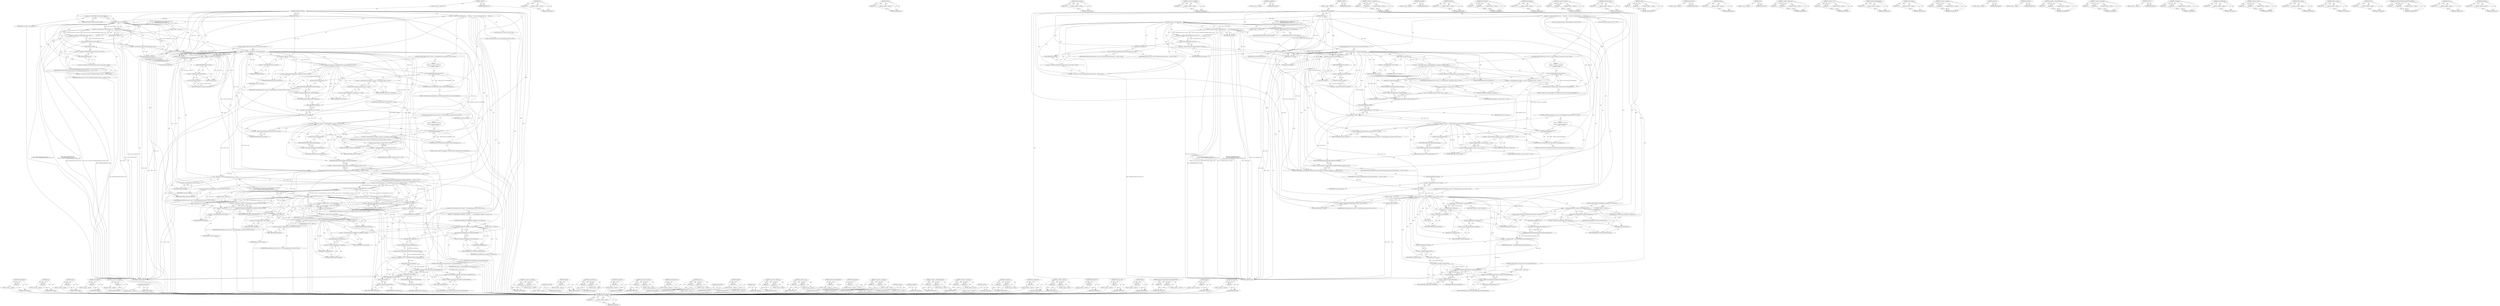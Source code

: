 digraph "inDragMode" {
vulnerable_282 [label=<(METHOD,beginScrubbing)>];
vulnerable_283 [label=<(PARAM,p1)>];
vulnerable_284 [label=<(BLOCK,&lt;empty&gt;,&lt;empty&gt;)>];
vulnerable_285 [label=<(METHOD_RETURN,ANY)>];
vulnerable_265 [label=<(METHOD,type)>];
vulnerable_266 [label=<(PARAM,p1)>];
vulnerable_267 [label=<(BLOCK,&lt;empty&gt;,&lt;empty&gt;)>];
vulnerable_268 [label=<(METHOD_RETURN,ANY)>];
vulnerable_223 [label=<(METHOD,button)>];
vulnerable_224 [label=<(PARAM,p1)>];
vulnerable_225 [label=<(BLOCK,&lt;empty&gt;,&lt;empty&gt;)>];
vulnerable_226 [label=<(METHOD_RETURN,ANY)>];
vulnerable_331 [label=<(METHOD,toLayoutSlider)>];
vulnerable_332 [label=<(PARAM,p1)>];
vulnerable_333 [label=<(BLOCK,&lt;empty&gt;,&lt;empty&gt;)>];
vulnerable_334 [label=<(METHOD_RETURN,ANY)>];
vulnerable_246 [label=<(METHOD,&lt;operator&gt;.logicalNot)>];
vulnerable_247 [label=<(PARAM,p1)>];
vulnerable_248 [label=<(BLOCK,&lt;empty&gt;,&lt;empty&gt;)>];
vulnerable_249 [label=<(METHOD_RETURN,ANY)>];
vulnerable_319 [label=<(METHOD,mediaElement)>];
vulnerable_320 [label=<(BLOCK,&lt;empty&gt;,&lt;empty&gt;)>];
vulnerable_321 [label=<(METHOD_RETURN,ANY)>];
vulnerable_6 [label=<(METHOD,&lt;global&gt;)<SUB>1</SUB>>];
vulnerable_7 [label=<(BLOCK,&lt;empty&gt;,&lt;empty&gt;)<SUB>1</SUB>>];
vulnerable_8 [label=<(METHOD,defaultEventHandler)<SUB>1</SUB>>];
vulnerable_9 [label=<(PARAM,Event* event)<SUB>1</SUB>>];
vulnerable_10 [label=<(BLOCK,{
  if (event-&gt;isMouseEvent() &amp;&amp;
      toMouseE...,{
  if (event-&gt;isMouseEvent() &amp;&amp;
      toMouseE...)<SUB>1</SUB>>];
vulnerable_11 [label="<(CONTROL_STRUCTURE,IF,if (event-&gt;isMouseEvent() &amp;&amp;
      toMouseEvent(event)-&gt;button() !=
          static_cast&lt;short&gt;(WebPointerProperties::Button::Left)))<SUB>2</SUB>>"];
vulnerable_12 [label=<(&lt;operator&gt;.logicalAnd,event-&gt;isMouseEvent() &amp;&amp;
      toMouseEvent(eve...)<SUB>2</SUB>>];
vulnerable_13 [label=<(isMouseEvent,event-&gt;isMouseEvent())<SUB>2</SUB>>];
vulnerable_14 [label=<(&lt;operator&gt;.indirectFieldAccess,event-&gt;isMouseEvent)<SUB>2</SUB>>];
vulnerable_15 [label=<(IDENTIFIER,event,event-&gt;isMouseEvent())<SUB>2</SUB>>];
vulnerable_16 [label=<(FIELD_IDENTIFIER,isMouseEvent,isMouseEvent)<SUB>2</SUB>>];
vulnerable_17 [label=<(&lt;operator&gt;.notEquals,toMouseEvent(event)-&gt;button() !=
          stat...)<SUB>3</SUB>>];
vulnerable_18 [label=<(button,toMouseEvent(event)-&gt;button())<SUB>3</SUB>>];
vulnerable_19 [label=<(&lt;operator&gt;.indirectFieldAccess,toMouseEvent(event)-&gt;button)<SUB>3</SUB>>];
vulnerable_20 [label=<(toMouseEvent,toMouseEvent(event))<SUB>3</SUB>>];
vulnerable_21 [label=<(IDENTIFIER,event,toMouseEvent(event))<SUB>3</SUB>>];
vulnerable_22 [label=<(FIELD_IDENTIFIER,button,button)<SUB>3</SUB>>];
vulnerable_23 [label="<(&lt;operator&gt;.cast,static_cast&lt;short&gt;(WebPointerProperties::Button...)<SUB>4</SUB>>"];
vulnerable_24 [label=<(UNKNOWN,short,short)<SUB>4</SUB>>];
vulnerable_25 [label="<(&lt;operator&gt;.fieldAccess,WebPointerProperties::Button::Left)<SUB>4</SUB>>"];
vulnerable_26 [label="<(&lt;operator&gt;.fieldAccess,WebPointerProperties::Button)<SUB>4</SUB>>"];
vulnerable_27 [label="<(IDENTIFIER,WebPointerProperties,static_cast&lt;short&gt;(WebPointerProperties::Button...)<SUB>4</SUB>>"];
vulnerable_28 [label="<(IDENTIFIER,Button,static_cast&lt;short&gt;(WebPointerProperties::Button...)<SUB>4</SUB>>"];
vulnerable_29 [label=<(FIELD_IDENTIFIER,Left,Left)<SUB>4</SUB>>];
vulnerable_30 [label=<(BLOCK,&lt;empty&gt;,&lt;empty&gt;)<SUB>5</SUB>>];
vulnerable_31 [label=<(RETURN,return;,return;)<SUB>5</SUB>>];
vulnerable_32 [label=<(CONTROL_STRUCTURE,IF,if (!isConnected() || !document().isActive()))<SUB>7</SUB>>];
vulnerable_33 [label=<(&lt;operator&gt;.logicalOr,!isConnected() || !document().isActive())<SUB>7</SUB>>];
vulnerable_34 [label=<(&lt;operator&gt;.logicalNot,!isConnected())<SUB>7</SUB>>];
vulnerable_35 [label=<(isConnected,isConnected())<SUB>7</SUB>>];
vulnerable_36 [label=<(&lt;operator&gt;.logicalNot,!document().isActive())<SUB>7</SUB>>];
vulnerable_37 [label=<(isActive,document().isActive())<SUB>7</SUB>>];
vulnerable_38 [label=<(&lt;operator&gt;.fieldAccess,document().isActive)<SUB>7</SUB>>];
vulnerable_39 [label=<(document,document())<SUB>7</SUB>>];
vulnerable_40 [label=<(FIELD_IDENTIFIER,isActive,isActive)<SUB>7</SUB>>];
vulnerable_41 [label=<(BLOCK,&lt;empty&gt;,&lt;empty&gt;)<SUB>8</SUB>>];
vulnerable_42 [label=<(RETURN,return;,return;)<SUB>8</SUB>>];
vulnerable_43 [label="<(CONTROL_STRUCTURE,IF,if (event-&gt;type() == EventTypeNames::mousedown))<SUB>10</SUB>>"];
vulnerable_44 [label="<(&lt;operator&gt;.equals,event-&gt;type() == EventTypeNames::mousedown)<SUB>10</SUB>>"];
vulnerable_45 [label=<(type,event-&gt;type())<SUB>10</SUB>>];
vulnerable_46 [label=<(&lt;operator&gt;.indirectFieldAccess,event-&gt;type)<SUB>10</SUB>>];
vulnerable_47 [label=<(IDENTIFIER,event,event-&gt;type())<SUB>10</SUB>>];
vulnerable_48 [label=<(FIELD_IDENTIFIER,type,type)<SUB>10</SUB>>];
vulnerable_49 [label="<(&lt;operator&gt;.fieldAccess,EventTypeNames::mousedown)<SUB>10</SUB>>"];
vulnerable_50 [label="<(IDENTIFIER,EventTypeNames,event-&gt;type() == EventTypeNames::mousedown)<SUB>10</SUB>>"];
vulnerable_51 [label=<(FIELD_IDENTIFIER,mousedown,mousedown)<SUB>10</SUB>>];
vulnerable_52 [label="<(BLOCK,{
    Platform::current()-&gt;recordAction(
      ...,{
    Platform::current()-&gt;recordAction(
      ...)<SUB>10</SUB>>"];
vulnerable_53 [label="<(recordAction,Platform::current()-&gt;recordAction(
        User...)<SUB>11</SUB>>"];
vulnerable_54 [label="<(&lt;operator&gt;.indirectFieldAccess,Platform::current()-&gt;recordAction)<SUB>11</SUB>>"];
vulnerable_55 [label="<(Platform.current,Platform::current())<SUB>11</SUB>>"];
vulnerable_56 [label="<(&lt;operator&gt;.fieldAccess,Platform::current)<SUB>11</SUB>>"];
vulnerable_57 [label="<(IDENTIFIER,Platform,Platform::current())<SUB>11</SUB>>"];
vulnerable_58 [label=<(FIELD_IDENTIFIER,current,current)<SUB>11</SUB>>];
vulnerable_59 [label=<(FIELD_IDENTIFIER,recordAction,recordAction)<SUB>11</SUB>>];
vulnerable_60 [label=<(UserMetricsAction,UserMetricsAction(&quot;Media.Controls.ScrubbingBegin&quot;))<SUB>12</SUB>>];
vulnerable_61 [label=<(LITERAL,&quot;Media.Controls.ScrubbingBegin&quot;,UserMetricsAction(&quot;Media.Controls.ScrubbingBegin&quot;))<SUB>12</SUB>>];
vulnerable_62 [label=<(beginScrubbing,mediaControls().beginScrubbing())<SUB>13</SUB>>];
vulnerable_63 [label=<(&lt;operator&gt;.fieldAccess,mediaControls().beginScrubbing)<SUB>13</SUB>>];
vulnerable_64 [label=<(mediaControls,mediaControls())<SUB>13</SUB>>];
vulnerable_65 [label=<(FIELD_IDENTIFIER,beginScrubbing,beginScrubbing)<SUB>13</SUB>>];
vulnerable_66 [label="<(CONTROL_STRUCTURE,IF,if (event-&gt;type() == EventTypeNames::mouseup))<SUB>16</SUB>>"];
vulnerable_67 [label="<(&lt;operator&gt;.equals,event-&gt;type() == EventTypeNames::mouseup)<SUB>16</SUB>>"];
vulnerable_68 [label=<(type,event-&gt;type())<SUB>16</SUB>>];
vulnerable_69 [label=<(&lt;operator&gt;.indirectFieldAccess,event-&gt;type)<SUB>16</SUB>>];
vulnerable_70 [label=<(IDENTIFIER,event,event-&gt;type())<SUB>16</SUB>>];
vulnerable_71 [label=<(FIELD_IDENTIFIER,type,type)<SUB>16</SUB>>];
vulnerable_72 [label="<(&lt;operator&gt;.fieldAccess,EventTypeNames::mouseup)<SUB>16</SUB>>"];
vulnerable_73 [label="<(IDENTIFIER,EventTypeNames,event-&gt;type() == EventTypeNames::mouseup)<SUB>16</SUB>>"];
vulnerable_74 [label=<(FIELD_IDENTIFIER,mouseup,mouseup)<SUB>16</SUB>>];
vulnerable_75 [label="<(BLOCK,{
    Platform::current()-&gt;recordAction(
      ...,{
    Platform::current()-&gt;recordAction(
      ...)<SUB>16</SUB>>"];
vulnerable_76 [label="<(recordAction,Platform::current()-&gt;recordAction(
        User...)<SUB>17</SUB>>"];
vulnerable_77 [label="<(&lt;operator&gt;.indirectFieldAccess,Platform::current()-&gt;recordAction)<SUB>17</SUB>>"];
vulnerable_78 [label="<(Platform.current,Platform::current())<SUB>17</SUB>>"];
vulnerable_79 [label="<(&lt;operator&gt;.fieldAccess,Platform::current)<SUB>17</SUB>>"];
vulnerable_80 [label="<(IDENTIFIER,Platform,Platform::current())<SUB>17</SUB>>"];
vulnerable_81 [label=<(FIELD_IDENTIFIER,current,current)<SUB>17</SUB>>];
vulnerable_82 [label=<(FIELD_IDENTIFIER,recordAction,recordAction)<SUB>17</SUB>>];
vulnerable_83 [label=<(UserMetricsAction,UserMetricsAction(&quot;Media.Controls.ScrubbingEnd&quot;))<SUB>18</SUB>>];
vulnerable_84 [label=<(LITERAL,&quot;Media.Controls.ScrubbingEnd&quot;,UserMetricsAction(&quot;Media.Controls.ScrubbingEnd&quot;))<SUB>18</SUB>>];
vulnerable_85 [label=<(endScrubbing,mediaControls().endScrubbing())<SUB>19</SUB>>];
vulnerable_86 [label=<(&lt;operator&gt;.fieldAccess,mediaControls().endScrubbing)<SUB>19</SUB>>];
vulnerable_87 [label=<(mediaControls,mediaControls())<SUB>19</SUB>>];
vulnerable_88 [label=<(FIELD_IDENTIFIER,endScrubbing,endScrubbing)<SUB>19</SUB>>];
vulnerable_89 [label="<(MediaControlInputElement.defaultEventHandler,MediaControlInputElement::defaultEventHandler(e...)<SUB>22</SUB>>"];
vulnerable_90 [label="<(&lt;operator&gt;.fieldAccess,MediaControlInputElement::defaultEventHandler)<SUB>22</SUB>>"];
vulnerable_91 [label="<(IDENTIFIER,MediaControlInputElement,MediaControlInputElement::defaultEventHandler(e...)<SUB>22</SUB>>"];
vulnerable_92 [label=<(FIELD_IDENTIFIER,defaultEventHandler,defaultEventHandler)<SUB>22</SUB>>];
vulnerable_93 [label="<(IDENTIFIER,event,MediaControlInputElement::defaultEventHandler(e...)<SUB>22</SUB>>"];
vulnerable_94 [label="<(CONTROL_STRUCTURE,IF,if (event-&gt;type() == EventTypeNames::mouseover ||
      event-&gt;type() == EventTypeNames::mouseout ||
      event-&gt;type() == EventTypeNames::mousemove))<SUB>24</SUB>>"];
vulnerable_95 [label="<(&lt;operator&gt;.logicalOr,event-&gt;type() == EventTypeNames::mouseover ||
 ...)<SUB>24</SUB>>"];
vulnerable_96 [label="<(&lt;operator&gt;.logicalOr,event-&gt;type() == EventTypeNames::mouseover ||
 ...)<SUB>24</SUB>>"];
vulnerable_97 [label="<(&lt;operator&gt;.equals,event-&gt;type() == EventTypeNames::mouseover)<SUB>24</SUB>>"];
vulnerable_98 [label=<(type,event-&gt;type())<SUB>24</SUB>>];
vulnerable_99 [label=<(&lt;operator&gt;.indirectFieldAccess,event-&gt;type)<SUB>24</SUB>>];
vulnerable_100 [label=<(IDENTIFIER,event,event-&gt;type())<SUB>24</SUB>>];
vulnerable_101 [label=<(FIELD_IDENTIFIER,type,type)<SUB>24</SUB>>];
vulnerable_102 [label="<(&lt;operator&gt;.fieldAccess,EventTypeNames::mouseover)<SUB>24</SUB>>"];
vulnerable_103 [label="<(IDENTIFIER,EventTypeNames,event-&gt;type() == EventTypeNames::mouseover)<SUB>24</SUB>>"];
vulnerable_104 [label=<(FIELD_IDENTIFIER,mouseover,mouseover)<SUB>24</SUB>>];
vulnerable_105 [label="<(&lt;operator&gt;.equals,event-&gt;type() == EventTypeNames::mouseout)<SUB>25</SUB>>"];
vulnerable_106 [label=<(type,event-&gt;type())<SUB>25</SUB>>];
vulnerable_107 [label=<(&lt;operator&gt;.indirectFieldAccess,event-&gt;type)<SUB>25</SUB>>];
vulnerable_108 [label=<(IDENTIFIER,event,event-&gt;type())<SUB>25</SUB>>];
vulnerable_109 [label=<(FIELD_IDENTIFIER,type,type)<SUB>25</SUB>>];
vulnerable_110 [label="<(&lt;operator&gt;.fieldAccess,EventTypeNames::mouseout)<SUB>25</SUB>>"];
vulnerable_111 [label="<(IDENTIFIER,EventTypeNames,event-&gt;type() == EventTypeNames::mouseout)<SUB>25</SUB>>"];
vulnerable_112 [label=<(FIELD_IDENTIFIER,mouseout,mouseout)<SUB>25</SUB>>];
vulnerable_113 [label="<(&lt;operator&gt;.equals,event-&gt;type() == EventTypeNames::mousemove)<SUB>26</SUB>>"];
vulnerable_114 [label=<(type,event-&gt;type())<SUB>26</SUB>>];
vulnerable_115 [label=<(&lt;operator&gt;.indirectFieldAccess,event-&gt;type)<SUB>26</SUB>>];
vulnerable_116 [label=<(IDENTIFIER,event,event-&gt;type())<SUB>26</SUB>>];
vulnerable_117 [label=<(FIELD_IDENTIFIER,type,type)<SUB>26</SUB>>];
vulnerable_118 [label="<(&lt;operator&gt;.fieldAccess,EventTypeNames::mousemove)<SUB>26</SUB>>"];
vulnerable_119 [label="<(IDENTIFIER,EventTypeNames,event-&gt;type() == EventTypeNames::mousemove)<SUB>26</SUB>>"];
vulnerable_120 [label=<(FIELD_IDENTIFIER,mousemove,mousemove)<SUB>26</SUB>>];
vulnerable_121 [label=<(BLOCK,&lt;empty&gt;,&lt;empty&gt;)<SUB>27</SUB>>];
vulnerable_122 [label=<(RETURN,return;,return;)<SUB>27</SUB>>];
vulnerable_123 [label="<(LOCAL,double time: double)<SUB>29</SUB>>"];
vulnerable_124 [label=<(&lt;operator&gt;.assignment,time = value().toDouble())<SUB>29</SUB>>];
vulnerable_125 [label=<(IDENTIFIER,time,time = value().toDouble())<SUB>29</SUB>>];
vulnerable_126 [label=<(toDouble,value().toDouble())<SUB>29</SUB>>];
vulnerable_127 [label=<(&lt;operator&gt;.fieldAccess,value().toDouble)<SUB>29</SUB>>];
vulnerable_128 [label=<(value,value())<SUB>29</SUB>>];
vulnerable_129 [label=<(FIELD_IDENTIFIER,toDouble,toDouble)<SUB>29</SUB>>];
vulnerable_130 [label="<(CONTROL_STRUCTURE,IF,if (event-&gt;type() == EventTypeNames::input))<SUB>30</SUB>>"];
vulnerable_131 [label="<(&lt;operator&gt;.equals,event-&gt;type() == EventTypeNames::input)<SUB>30</SUB>>"];
vulnerable_132 [label=<(type,event-&gt;type())<SUB>30</SUB>>];
vulnerable_133 [label=<(&lt;operator&gt;.indirectFieldAccess,event-&gt;type)<SUB>30</SUB>>];
vulnerable_134 [label=<(IDENTIFIER,event,event-&gt;type())<SUB>30</SUB>>];
vulnerable_135 [label=<(FIELD_IDENTIFIER,type,type)<SUB>30</SUB>>];
vulnerable_136 [label="<(&lt;operator&gt;.fieldAccess,EventTypeNames::input)<SUB>30</SUB>>"];
vulnerable_137 [label="<(IDENTIFIER,EventTypeNames,event-&gt;type() == EventTypeNames::input)<SUB>30</SUB>>"];
vulnerable_138 [label=<(FIELD_IDENTIFIER,input,input)<SUB>30</SUB>>];
vulnerable_139 [label=<(BLOCK,{
    if (mediaElement().seekable()-&gt;contain(ti...,{
    if (mediaElement().seekable()-&gt;contain(ti...)<SUB>30</SUB>>];
vulnerable_140 [label=<(CONTROL_STRUCTURE,IF,if (mediaElement().seekable()-&gt;contain(time)))<SUB>31</SUB>>];
vulnerable_141 [label=<(contain,mediaElement().seekable()-&gt;contain(time))<SUB>31</SUB>>];
vulnerable_142 [label=<(&lt;operator&gt;.indirectFieldAccess,mediaElement().seekable()-&gt;contain)<SUB>31</SUB>>];
vulnerable_143 [label=<(seekable,mediaElement().seekable())<SUB>31</SUB>>];
vulnerable_144 [label=<(&lt;operator&gt;.fieldAccess,mediaElement().seekable)<SUB>31</SUB>>];
vulnerable_145 [label=<(mediaElement,mediaElement())<SUB>31</SUB>>];
vulnerable_146 [label=<(FIELD_IDENTIFIER,seekable,seekable)<SUB>31</SUB>>];
vulnerable_147 [label=<(FIELD_IDENTIFIER,contain,contain)<SUB>31</SUB>>];
vulnerable_148 [label=<(IDENTIFIER,time,mediaElement().seekable()-&gt;contain(time))<SUB>31</SUB>>];
vulnerable_149 [label=<(BLOCK,&lt;empty&gt;,&lt;empty&gt;)<SUB>32</SUB>>];
vulnerable_150 [label=<(setCurrentTime,mediaElement().setCurrentTime(time))<SUB>32</SUB>>];
vulnerable_151 [label=<(&lt;operator&gt;.fieldAccess,mediaElement().setCurrentTime)<SUB>32</SUB>>];
vulnerable_152 [label=<(mediaElement,mediaElement())<SUB>32</SUB>>];
vulnerable_153 [label=<(FIELD_IDENTIFIER,setCurrentTime,setCurrentTime)<SUB>32</SUB>>];
vulnerable_154 [label=<(IDENTIFIER,time,mediaElement().setCurrentTime(time))<SUB>32</SUB>>];
vulnerable_155 [label="<(LOCAL,LayoutSliderItem slider: LayoutSliderItem)<SUB>35</SUB>>"];
vulnerable_156 [label=<(&lt;operator&gt;.assignment,slider = LayoutSliderItem(toLayoutSlider(layout...)<SUB>35</SUB>>];
vulnerable_157 [label=<(IDENTIFIER,slider,slider = LayoutSliderItem(toLayoutSlider(layout...)<SUB>35</SUB>>];
vulnerable_158 [label=<(LayoutSliderItem,LayoutSliderItem(toLayoutSlider(layoutObject())))<SUB>35</SUB>>];
vulnerable_159 [label=<(toLayoutSlider,toLayoutSlider(layoutObject()))<SUB>35</SUB>>];
vulnerable_160 [label=<(layoutObject,layoutObject())<SUB>35</SUB>>];
vulnerable_161 [label=<(CONTROL_STRUCTURE,IF,if (!slider.isNull() &amp;&amp; slider.inDragMode()))<SUB>36</SUB>>];
vulnerable_162 [label=<(&lt;operator&gt;.logicalAnd,!slider.isNull() &amp;&amp; slider.inDragMode())<SUB>36</SUB>>];
vulnerable_163 [label=<(&lt;operator&gt;.logicalNot,!slider.isNull())<SUB>36</SUB>>];
vulnerable_164 [label=<(isNull,slider.isNull())<SUB>36</SUB>>];
vulnerable_165 [label=<(&lt;operator&gt;.fieldAccess,slider.isNull)<SUB>36</SUB>>];
vulnerable_166 [label=<(IDENTIFIER,slider,slider.isNull())<SUB>36</SUB>>];
vulnerable_167 [label=<(FIELD_IDENTIFIER,isNull,isNull)<SUB>36</SUB>>];
vulnerable_168 [label=<(inDragMode,slider.inDragMode())<SUB>36</SUB>>];
vulnerable_169 [label=<(&lt;operator&gt;.fieldAccess,slider.inDragMode)<SUB>36</SUB>>];
vulnerable_170 [label=<(IDENTIFIER,slider,slider.inDragMode())<SUB>36</SUB>>];
vulnerable_171 [label=<(FIELD_IDENTIFIER,inDragMode,inDragMode)<SUB>36</SUB>>];
vulnerable_172 [label=<(BLOCK,&lt;empty&gt;,&lt;empty&gt;)<SUB>37</SUB>>];
vulnerable_173 [label=<(updateCurrentTimeDisplay,mediaControls().updateCurrentTimeDisplay())<SUB>37</SUB>>];
vulnerable_174 [label=<(&lt;operator&gt;.fieldAccess,mediaControls().updateCurrentTimeDisplay)<SUB>37</SUB>>];
vulnerable_175 [label=<(mediaControls,mediaControls())<SUB>37</SUB>>];
vulnerable_176 [label=<(FIELD_IDENTIFIER,updateCurrentTimeDisplay,updateCurrentTimeDisplay)<SUB>37</SUB>>];
vulnerable_177 [label=<(METHOD_RETURN,void)<SUB>1</SUB>>];
vulnerable_179 [label=<(METHOD_RETURN,ANY)<SUB>1</SUB>>];
vulnerable_298 [label=<(METHOD,&lt;operator&gt;.assignment)>];
vulnerable_299 [label=<(PARAM,p1)>];
vulnerable_300 [label=<(PARAM,p2)>];
vulnerable_301 [label=<(BLOCK,&lt;empty&gt;,&lt;empty&gt;)>];
vulnerable_302 [label=<(METHOD_RETURN,ANY)>];
vulnerable_250 [label=<(METHOD,isConnected)>];
vulnerable_251 [label=<(BLOCK,&lt;empty&gt;,&lt;empty&gt;)>];
vulnerable_252 [label=<(METHOD_RETURN,ANY)>];
vulnerable_303 [label=<(METHOD,toDouble)>];
vulnerable_304 [label=<(PARAM,p1)>];
vulnerable_305 [label=<(BLOCK,&lt;empty&gt;,&lt;empty&gt;)>];
vulnerable_306 [label=<(METHOD_RETURN,ANY)>];
vulnerable_322 [label=<(METHOD,setCurrentTime)>];
vulnerable_323 [label=<(PARAM,p1)>];
vulnerable_324 [label=<(PARAM,p2)>];
vulnerable_325 [label=<(BLOCK,&lt;empty&gt;,&lt;empty&gt;)>];
vulnerable_326 [label=<(METHOD_RETURN,ANY)>];
vulnerable_209 [label=<(METHOD,isMouseEvent)>];
vulnerable_210 [label=<(PARAM,p1)>];
vulnerable_211 [label=<(BLOCK,&lt;empty&gt;,&lt;empty&gt;)>];
vulnerable_212 [label=<(METHOD_RETURN,ANY)>];
vulnerable_241 [label=<(METHOD,&lt;operator&gt;.logicalOr)>];
vulnerable_242 [label=<(PARAM,p1)>];
vulnerable_243 [label=<(PARAM,p2)>];
vulnerable_244 [label=<(BLOCK,&lt;empty&gt;,&lt;empty&gt;)>];
vulnerable_245 [label=<(METHOD_RETURN,ANY)>];
vulnerable_278 [label=<(METHOD,UserMetricsAction)>];
vulnerable_279 [label=<(PARAM,p1)>];
vulnerable_280 [label=<(BLOCK,&lt;empty&gt;,&lt;empty&gt;)>];
vulnerable_281 [label=<(METHOD_RETURN,ANY)>];
vulnerable_310 [label=<(METHOD,contain)>];
vulnerable_311 [label=<(PARAM,p1)>];
vulnerable_312 [label=<(PARAM,p2)>];
vulnerable_313 [label=<(BLOCK,&lt;empty&gt;,&lt;empty&gt;)>];
vulnerable_314 [label=<(METHOD_RETURN,ANY)>];
vulnerable_286 [label=<(METHOD,mediaControls)>];
vulnerable_287 [label=<(BLOCK,&lt;empty&gt;,&lt;empty&gt;)>];
vulnerable_288 [label=<(METHOD_RETURN,ANY)>];
vulnerable_315 [label=<(METHOD,seekable)>];
vulnerable_316 [label=<(PARAM,p1)>];
vulnerable_317 [label=<(BLOCK,&lt;empty&gt;,&lt;empty&gt;)>];
vulnerable_318 [label=<(METHOD_RETURN,ANY)>];
vulnerable_307 [label=<(METHOD,value)>];
vulnerable_308 [label=<(BLOCK,&lt;empty&gt;,&lt;empty&gt;)>];
vulnerable_309 [label=<(METHOD_RETURN,ANY)>];
vulnerable_236 [label=<(METHOD,&lt;operator&gt;.fieldAccess)>];
vulnerable_237 [label=<(PARAM,p1)>];
vulnerable_238 [label=<(PARAM,p2)>];
vulnerable_239 [label=<(BLOCK,&lt;empty&gt;,&lt;empty&gt;)>];
vulnerable_240 [label=<(METHOD_RETURN,ANY)>];
vulnerable_231 [label=<(METHOD,&lt;operator&gt;.cast)>];
vulnerable_232 [label=<(PARAM,p1)>];
vulnerable_233 [label=<(PARAM,p2)>];
vulnerable_234 [label=<(BLOCK,&lt;empty&gt;,&lt;empty&gt;)>];
vulnerable_235 [label=<(METHOD_RETURN,ANY)>];
vulnerable_346 [label=<(METHOD,updateCurrentTimeDisplay)>];
vulnerable_347 [label=<(PARAM,p1)>];
vulnerable_348 [label=<(BLOCK,&lt;empty&gt;,&lt;empty&gt;)>];
vulnerable_349 [label=<(METHOD_RETURN,ANY)>];
vulnerable_289 [label=<(METHOD,endScrubbing)>];
vulnerable_290 [label=<(PARAM,p1)>];
vulnerable_291 [label=<(BLOCK,&lt;empty&gt;,&lt;empty&gt;)>];
vulnerable_292 [label=<(METHOD_RETURN,ANY)>];
vulnerable_218 [label=<(METHOD,&lt;operator&gt;.notEquals)>];
vulnerable_219 [label=<(PARAM,p1)>];
vulnerable_220 [label=<(PARAM,p2)>];
vulnerable_221 [label=<(BLOCK,&lt;empty&gt;,&lt;empty&gt;)>];
vulnerable_222 [label=<(METHOD_RETURN,ANY)>];
vulnerable_257 [label=<(METHOD,document)>];
vulnerable_258 [label=<(BLOCK,&lt;empty&gt;,&lt;empty&gt;)>];
vulnerable_259 [label=<(METHOD_RETURN,ANY)>];
vulnerable_335 [label=<(METHOD,layoutObject)>];
vulnerable_336 [label=<(BLOCK,&lt;empty&gt;,&lt;empty&gt;)>];
vulnerable_337 [label=<(METHOD_RETURN,ANY)>];
vulnerable_213 [label=<(METHOD,&lt;operator&gt;.indirectFieldAccess)>];
vulnerable_214 [label=<(PARAM,p1)>];
vulnerable_215 [label=<(PARAM,p2)>];
vulnerable_216 [label=<(BLOCK,&lt;empty&gt;,&lt;empty&gt;)>];
vulnerable_217 [label=<(METHOD_RETURN,ANY)>];
vulnerable_204 [label=<(METHOD,&lt;operator&gt;.logicalAnd)>];
vulnerable_205 [label=<(PARAM,p1)>];
vulnerable_206 [label=<(PARAM,p2)>];
vulnerable_207 [label=<(BLOCK,&lt;empty&gt;,&lt;empty&gt;)>];
vulnerable_208 [label=<(METHOD_RETURN,ANY)>];
vulnerable_198 [label=<(METHOD,&lt;global&gt;)<SUB>1</SUB>>];
vulnerable_199 [label=<(BLOCK,&lt;empty&gt;,&lt;empty&gt;)>];
vulnerable_200 [label=<(METHOD_RETURN,ANY)>];
vulnerable_269 [label=<(METHOD,recordAction)>];
vulnerable_270 [label=<(PARAM,p1)>];
vulnerable_271 [label=<(PARAM,p2)>];
vulnerable_272 [label=<(BLOCK,&lt;empty&gt;,&lt;empty&gt;)>];
vulnerable_273 [label=<(METHOD_RETURN,ANY)>];
vulnerable_327 [label=<(METHOD,LayoutSliderItem)>];
vulnerable_328 [label=<(PARAM,p1)>];
vulnerable_329 [label=<(BLOCK,&lt;empty&gt;,&lt;empty&gt;)>];
vulnerable_330 [label=<(METHOD_RETURN,ANY)>];
vulnerable_260 [label=<(METHOD,&lt;operator&gt;.equals)>];
vulnerable_261 [label=<(PARAM,p1)>];
vulnerable_262 [label=<(PARAM,p2)>];
vulnerable_263 [label=<(BLOCK,&lt;empty&gt;,&lt;empty&gt;)>];
vulnerable_264 [label=<(METHOD_RETURN,ANY)>];
vulnerable_227 [label=<(METHOD,toMouseEvent)>];
vulnerable_228 [label=<(PARAM,p1)>];
vulnerable_229 [label=<(BLOCK,&lt;empty&gt;,&lt;empty&gt;)>];
vulnerable_230 [label=<(METHOD_RETURN,ANY)>];
vulnerable_274 [label=<(METHOD,Platform.current)>];
vulnerable_275 [label=<(PARAM,p1)>];
vulnerable_276 [label=<(BLOCK,&lt;empty&gt;,&lt;empty&gt;)>];
vulnerable_277 [label=<(METHOD_RETURN,ANY)>];
vulnerable_338 [label=<(METHOD,isNull)>];
vulnerable_339 [label=<(PARAM,p1)>];
vulnerable_340 [label=<(BLOCK,&lt;empty&gt;,&lt;empty&gt;)>];
vulnerable_341 [label=<(METHOD_RETURN,ANY)>];
vulnerable_293 [label=<(METHOD,MediaControlInputElement.defaultEventHandler)>];
vulnerable_294 [label=<(PARAM,p1)>];
vulnerable_295 [label=<(PARAM,p2)>];
vulnerable_296 [label=<(BLOCK,&lt;empty&gt;,&lt;empty&gt;)>];
vulnerable_297 [label=<(METHOD_RETURN,ANY)>];
vulnerable_253 [label=<(METHOD,isActive)>];
vulnerable_254 [label=<(PARAM,p1)>];
vulnerable_255 [label=<(BLOCK,&lt;empty&gt;,&lt;empty&gt;)>];
vulnerable_256 [label=<(METHOD_RETURN,ANY)>];
vulnerable_342 [label=<(METHOD,inDragMode)>];
vulnerable_343 [label=<(PARAM,p1)>];
vulnerable_344 [label=<(BLOCK,&lt;empty&gt;,&lt;empty&gt;)>];
vulnerable_345 [label=<(METHOD_RETURN,ANY)>];
fixed_254 [label=<(METHOD,beginScrubbing)>];
fixed_255 [label=<(PARAM,p1)>];
fixed_256 [label=<(BLOCK,&lt;empty&gt;,&lt;empty&gt;)>];
fixed_257 [label=<(METHOD_RETURN,ANY)>];
fixed_237 [label=<(METHOD,type)>];
fixed_238 [label=<(PARAM,p1)>];
fixed_239 [label=<(BLOCK,&lt;empty&gt;,&lt;empty&gt;)>];
fixed_240 [label=<(METHOD_RETURN,ANY)>];
fixed_195 [label=<(METHOD,button)>];
fixed_196 [label=<(PARAM,p1)>];
fixed_197 [label=<(BLOCK,&lt;empty&gt;,&lt;empty&gt;)>];
fixed_198 [label=<(METHOD_RETURN,ANY)>];
fixed_303 [label=<(METHOD,toLayoutSlider)>];
fixed_304 [label=<(PARAM,p1)>];
fixed_305 [label=<(BLOCK,&lt;empty&gt;,&lt;empty&gt;)>];
fixed_306 [label=<(METHOD_RETURN,ANY)>];
fixed_218 [label=<(METHOD,&lt;operator&gt;.logicalNot)>];
fixed_219 [label=<(PARAM,p1)>];
fixed_220 [label=<(BLOCK,&lt;empty&gt;,&lt;empty&gt;)>];
fixed_221 [label=<(METHOD_RETURN,ANY)>];
fixed_291 [label=<(METHOD,mediaElement)>];
fixed_292 [label=<(BLOCK,&lt;empty&gt;,&lt;empty&gt;)>];
fixed_293 [label=<(METHOD_RETURN,ANY)>];
fixed_6 [label=<(METHOD,&lt;global&gt;)<SUB>1</SUB>>];
fixed_7 [label=<(BLOCK,&lt;empty&gt;,&lt;empty&gt;)<SUB>1</SUB>>];
fixed_8 [label=<(METHOD,defaultEventHandler)<SUB>1</SUB>>];
fixed_9 [label=<(PARAM,Event* event)<SUB>1</SUB>>];
fixed_10 [label=<(BLOCK,{
  if (event-&gt;isMouseEvent() &amp;&amp;
      toMouseE...,{
  if (event-&gt;isMouseEvent() &amp;&amp;
      toMouseE...)<SUB>1</SUB>>];
fixed_11 [label="<(CONTROL_STRUCTURE,IF,if (event-&gt;isMouseEvent() &amp;&amp;
      toMouseEvent(event)-&gt;button() !=
          static_cast&lt;short&gt;(WebPointerProperties::Button::Left)))<SUB>2</SUB>>"];
fixed_12 [label=<(&lt;operator&gt;.logicalAnd,event-&gt;isMouseEvent() &amp;&amp;
      toMouseEvent(eve...)<SUB>2</SUB>>];
fixed_13 [label=<(isMouseEvent,event-&gt;isMouseEvent())<SUB>2</SUB>>];
fixed_14 [label=<(&lt;operator&gt;.indirectFieldAccess,event-&gt;isMouseEvent)<SUB>2</SUB>>];
fixed_15 [label=<(IDENTIFIER,event,event-&gt;isMouseEvent())<SUB>2</SUB>>];
fixed_16 [label=<(FIELD_IDENTIFIER,isMouseEvent,isMouseEvent)<SUB>2</SUB>>];
fixed_17 [label=<(&lt;operator&gt;.notEquals,toMouseEvent(event)-&gt;button() !=
          stat...)<SUB>3</SUB>>];
fixed_18 [label=<(button,toMouseEvent(event)-&gt;button())<SUB>3</SUB>>];
fixed_19 [label=<(&lt;operator&gt;.indirectFieldAccess,toMouseEvent(event)-&gt;button)<SUB>3</SUB>>];
fixed_20 [label=<(toMouseEvent,toMouseEvent(event))<SUB>3</SUB>>];
fixed_21 [label=<(IDENTIFIER,event,toMouseEvent(event))<SUB>3</SUB>>];
fixed_22 [label=<(FIELD_IDENTIFIER,button,button)<SUB>3</SUB>>];
fixed_23 [label="<(&lt;operator&gt;.cast,static_cast&lt;short&gt;(WebPointerProperties::Button...)<SUB>4</SUB>>"];
fixed_24 [label=<(UNKNOWN,short,short)<SUB>4</SUB>>];
fixed_25 [label="<(&lt;operator&gt;.fieldAccess,WebPointerProperties::Button::Left)<SUB>4</SUB>>"];
fixed_26 [label="<(&lt;operator&gt;.fieldAccess,WebPointerProperties::Button)<SUB>4</SUB>>"];
fixed_27 [label="<(IDENTIFIER,WebPointerProperties,static_cast&lt;short&gt;(WebPointerProperties::Button...)<SUB>4</SUB>>"];
fixed_28 [label="<(IDENTIFIER,Button,static_cast&lt;short&gt;(WebPointerProperties::Button...)<SUB>4</SUB>>"];
fixed_29 [label=<(FIELD_IDENTIFIER,Left,Left)<SUB>4</SUB>>];
fixed_30 [label=<(BLOCK,&lt;empty&gt;,&lt;empty&gt;)<SUB>5</SUB>>];
fixed_31 [label=<(RETURN,return;,return;)<SUB>5</SUB>>];
fixed_32 [label=<(CONTROL_STRUCTURE,IF,if (!isConnected() || !document().isActive()))<SUB>7</SUB>>];
fixed_33 [label=<(&lt;operator&gt;.logicalOr,!isConnected() || !document().isActive())<SUB>7</SUB>>];
fixed_34 [label=<(&lt;operator&gt;.logicalNot,!isConnected())<SUB>7</SUB>>];
fixed_35 [label=<(isConnected,isConnected())<SUB>7</SUB>>];
fixed_36 [label=<(&lt;operator&gt;.logicalNot,!document().isActive())<SUB>7</SUB>>];
fixed_37 [label=<(isActive,document().isActive())<SUB>7</SUB>>];
fixed_38 [label=<(&lt;operator&gt;.fieldAccess,document().isActive)<SUB>7</SUB>>];
fixed_39 [label=<(document,document())<SUB>7</SUB>>];
fixed_40 [label=<(FIELD_IDENTIFIER,isActive,isActive)<SUB>7</SUB>>];
fixed_41 [label=<(BLOCK,&lt;empty&gt;,&lt;empty&gt;)<SUB>8</SUB>>];
fixed_42 [label=<(RETURN,return;,return;)<SUB>8</SUB>>];
fixed_43 [label="<(CONTROL_STRUCTURE,IF,if (event-&gt;type() == EventTypeNames::mousedown))<SUB>10</SUB>>"];
fixed_44 [label="<(&lt;operator&gt;.equals,event-&gt;type() == EventTypeNames::mousedown)<SUB>10</SUB>>"];
fixed_45 [label=<(type,event-&gt;type())<SUB>10</SUB>>];
fixed_46 [label=<(&lt;operator&gt;.indirectFieldAccess,event-&gt;type)<SUB>10</SUB>>];
fixed_47 [label=<(IDENTIFIER,event,event-&gt;type())<SUB>10</SUB>>];
fixed_48 [label=<(FIELD_IDENTIFIER,type,type)<SUB>10</SUB>>];
fixed_49 [label="<(&lt;operator&gt;.fieldAccess,EventTypeNames::mousedown)<SUB>10</SUB>>"];
fixed_50 [label="<(IDENTIFIER,EventTypeNames,event-&gt;type() == EventTypeNames::mousedown)<SUB>10</SUB>>"];
fixed_51 [label=<(FIELD_IDENTIFIER,mousedown,mousedown)<SUB>10</SUB>>];
fixed_52 [label="<(BLOCK,{
    Platform::current()-&gt;recordAction(
      ...,{
    Platform::current()-&gt;recordAction(
      ...)<SUB>10</SUB>>"];
fixed_53 [label="<(recordAction,Platform::current()-&gt;recordAction(
        User...)<SUB>11</SUB>>"];
fixed_54 [label="<(&lt;operator&gt;.indirectFieldAccess,Platform::current()-&gt;recordAction)<SUB>11</SUB>>"];
fixed_55 [label="<(Platform.current,Platform::current())<SUB>11</SUB>>"];
fixed_56 [label="<(&lt;operator&gt;.fieldAccess,Platform::current)<SUB>11</SUB>>"];
fixed_57 [label="<(IDENTIFIER,Platform,Platform::current())<SUB>11</SUB>>"];
fixed_58 [label=<(FIELD_IDENTIFIER,current,current)<SUB>11</SUB>>];
fixed_59 [label=<(FIELD_IDENTIFIER,recordAction,recordAction)<SUB>11</SUB>>];
fixed_60 [label=<(UserMetricsAction,UserMetricsAction(&quot;Media.Controls.ScrubbingBegin&quot;))<SUB>12</SUB>>];
fixed_61 [label=<(LITERAL,&quot;Media.Controls.ScrubbingBegin&quot;,UserMetricsAction(&quot;Media.Controls.ScrubbingBegin&quot;))<SUB>12</SUB>>];
fixed_62 [label=<(beginScrubbing,mediaControls().beginScrubbing())<SUB>13</SUB>>];
fixed_63 [label=<(&lt;operator&gt;.fieldAccess,mediaControls().beginScrubbing)<SUB>13</SUB>>];
fixed_64 [label=<(mediaControls,mediaControls())<SUB>13</SUB>>];
fixed_65 [label=<(FIELD_IDENTIFIER,beginScrubbing,beginScrubbing)<SUB>13</SUB>>];
fixed_66 [label="<(CONTROL_STRUCTURE,IF,if (event-&gt;type() == EventTypeNames::mouseup))<SUB>16</SUB>>"];
fixed_67 [label="<(&lt;operator&gt;.equals,event-&gt;type() == EventTypeNames::mouseup)<SUB>16</SUB>>"];
fixed_68 [label=<(type,event-&gt;type())<SUB>16</SUB>>];
fixed_69 [label=<(&lt;operator&gt;.indirectFieldAccess,event-&gt;type)<SUB>16</SUB>>];
fixed_70 [label=<(IDENTIFIER,event,event-&gt;type())<SUB>16</SUB>>];
fixed_71 [label=<(FIELD_IDENTIFIER,type,type)<SUB>16</SUB>>];
fixed_72 [label="<(&lt;operator&gt;.fieldAccess,EventTypeNames::mouseup)<SUB>16</SUB>>"];
fixed_73 [label="<(IDENTIFIER,EventTypeNames,event-&gt;type() == EventTypeNames::mouseup)<SUB>16</SUB>>"];
fixed_74 [label=<(FIELD_IDENTIFIER,mouseup,mouseup)<SUB>16</SUB>>];
fixed_75 [label="<(BLOCK,{
    Platform::current()-&gt;recordAction(
      ...,{
    Platform::current()-&gt;recordAction(
      ...)<SUB>16</SUB>>"];
fixed_76 [label="<(recordAction,Platform::current()-&gt;recordAction(
        User...)<SUB>17</SUB>>"];
fixed_77 [label="<(&lt;operator&gt;.indirectFieldAccess,Platform::current()-&gt;recordAction)<SUB>17</SUB>>"];
fixed_78 [label="<(Platform.current,Platform::current())<SUB>17</SUB>>"];
fixed_79 [label="<(&lt;operator&gt;.fieldAccess,Platform::current)<SUB>17</SUB>>"];
fixed_80 [label="<(IDENTIFIER,Platform,Platform::current())<SUB>17</SUB>>"];
fixed_81 [label=<(FIELD_IDENTIFIER,current,current)<SUB>17</SUB>>];
fixed_82 [label=<(FIELD_IDENTIFIER,recordAction,recordAction)<SUB>17</SUB>>];
fixed_83 [label=<(UserMetricsAction,UserMetricsAction(&quot;Media.Controls.ScrubbingEnd&quot;))<SUB>18</SUB>>];
fixed_84 [label=<(LITERAL,&quot;Media.Controls.ScrubbingEnd&quot;,UserMetricsAction(&quot;Media.Controls.ScrubbingEnd&quot;))<SUB>18</SUB>>];
fixed_85 [label=<(endScrubbing,mediaControls().endScrubbing())<SUB>19</SUB>>];
fixed_86 [label=<(&lt;operator&gt;.fieldAccess,mediaControls().endScrubbing)<SUB>19</SUB>>];
fixed_87 [label=<(mediaControls,mediaControls())<SUB>19</SUB>>];
fixed_88 [label=<(FIELD_IDENTIFIER,endScrubbing,endScrubbing)<SUB>19</SUB>>];
fixed_89 [label="<(MediaControlInputElement.defaultEventHandler,MediaControlInputElement::defaultEventHandler(e...)<SUB>22</SUB>>"];
fixed_90 [label="<(&lt;operator&gt;.fieldAccess,MediaControlInputElement::defaultEventHandler)<SUB>22</SUB>>"];
fixed_91 [label="<(IDENTIFIER,MediaControlInputElement,MediaControlInputElement::defaultEventHandler(e...)<SUB>22</SUB>>"];
fixed_92 [label=<(FIELD_IDENTIFIER,defaultEventHandler,defaultEventHandler)<SUB>22</SUB>>];
fixed_93 [label="<(IDENTIFIER,event,MediaControlInputElement::defaultEventHandler(e...)<SUB>22</SUB>>"];
fixed_94 [label="<(CONTROL_STRUCTURE,IF,if (event-&gt;type() != EventTypeNames::input))<SUB>24</SUB>>"];
fixed_95 [label="<(&lt;operator&gt;.notEquals,event-&gt;type() != EventTypeNames::input)<SUB>24</SUB>>"];
fixed_96 [label=<(type,event-&gt;type())<SUB>24</SUB>>];
fixed_97 [label=<(&lt;operator&gt;.indirectFieldAccess,event-&gt;type)<SUB>24</SUB>>];
fixed_98 [label=<(IDENTIFIER,event,event-&gt;type())<SUB>24</SUB>>];
fixed_99 [label=<(FIELD_IDENTIFIER,type,type)<SUB>24</SUB>>];
fixed_100 [label="<(&lt;operator&gt;.fieldAccess,EventTypeNames::input)<SUB>24</SUB>>"];
fixed_101 [label="<(IDENTIFIER,EventTypeNames,event-&gt;type() != EventTypeNames::input)<SUB>24</SUB>>"];
fixed_102 [label=<(FIELD_IDENTIFIER,input,input)<SUB>24</SUB>>];
fixed_103 [label=<(BLOCK,&lt;empty&gt;,&lt;empty&gt;)<SUB>25</SUB>>];
fixed_104 [label=<(RETURN,return;,return;)<SUB>25</SUB>>];
fixed_105 [label="<(LOCAL,double time: double)<SUB>27</SUB>>"];
fixed_106 [label=<(&lt;operator&gt;.assignment,time = value().toDouble())<SUB>27</SUB>>];
fixed_107 [label=<(IDENTIFIER,time,time = value().toDouble())<SUB>27</SUB>>];
fixed_108 [label=<(toDouble,value().toDouble())<SUB>27</SUB>>];
fixed_109 [label=<(&lt;operator&gt;.fieldAccess,value().toDouble)<SUB>27</SUB>>];
fixed_110 [label=<(value,value())<SUB>27</SUB>>];
fixed_111 [label=<(FIELD_IDENTIFIER,toDouble,toDouble)<SUB>27</SUB>>];
fixed_112 [label=<(CONTROL_STRUCTURE,IF,if (mediaElement().seekable()-&gt;contain(time)))<SUB>31</SUB>>];
fixed_113 [label=<(contain,mediaElement().seekable()-&gt;contain(time))<SUB>31</SUB>>];
fixed_114 [label=<(&lt;operator&gt;.indirectFieldAccess,mediaElement().seekable()-&gt;contain)<SUB>31</SUB>>];
fixed_115 [label=<(seekable,mediaElement().seekable())<SUB>31</SUB>>];
fixed_116 [label=<(&lt;operator&gt;.fieldAccess,mediaElement().seekable)<SUB>31</SUB>>];
fixed_117 [label=<(mediaElement,mediaElement())<SUB>31</SUB>>];
fixed_118 [label=<(FIELD_IDENTIFIER,seekable,seekable)<SUB>31</SUB>>];
fixed_119 [label=<(FIELD_IDENTIFIER,contain,contain)<SUB>31</SUB>>];
fixed_120 [label=<(IDENTIFIER,time,mediaElement().seekable()-&gt;contain(time))<SUB>31</SUB>>];
fixed_121 [label=<(BLOCK,&lt;empty&gt;,&lt;empty&gt;)<SUB>32</SUB>>];
fixed_122 [label=<(setCurrentTime,mediaElement().setCurrentTime(time))<SUB>32</SUB>>];
fixed_123 [label=<(&lt;operator&gt;.fieldAccess,mediaElement().setCurrentTime)<SUB>32</SUB>>];
fixed_124 [label=<(mediaElement,mediaElement())<SUB>32</SUB>>];
fixed_125 [label=<(FIELD_IDENTIFIER,setCurrentTime,setCurrentTime)<SUB>32</SUB>>];
fixed_126 [label=<(IDENTIFIER,time,mediaElement().setCurrentTime(time))<SUB>32</SUB>>];
fixed_127 [label="<(LOCAL,LayoutSliderItem slider: LayoutSliderItem)<SUB>34</SUB>>"];
fixed_128 [label=<(&lt;operator&gt;.assignment,slider = LayoutSliderItem(toLayoutSlider(layout...)<SUB>34</SUB>>];
fixed_129 [label=<(IDENTIFIER,slider,slider = LayoutSliderItem(toLayoutSlider(layout...)<SUB>34</SUB>>];
fixed_130 [label=<(LayoutSliderItem,LayoutSliderItem(toLayoutSlider(layoutObject())))<SUB>34</SUB>>];
fixed_131 [label=<(toLayoutSlider,toLayoutSlider(layoutObject()))<SUB>34</SUB>>];
fixed_132 [label=<(layoutObject,layoutObject())<SUB>34</SUB>>];
fixed_133 [label=<(CONTROL_STRUCTURE,IF,if (!slider.isNull() &amp;&amp; slider.inDragMode()))<SUB>35</SUB>>];
fixed_134 [label=<(&lt;operator&gt;.logicalAnd,!slider.isNull() &amp;&amp; slider.inDragMode())<SUB>35</SUB>>];
fixed_135 [label=<(&lt;operator&gt;.logicalNot,!slider.isNull())<SUB>35</SUB>>];
fixed_136 [label=<(isNull,slider.isNull())<SUB>35</SUB>>];
fixed_137 [label=<(&lt;operator&gt;.fieldAccess,slider.isNull)<SUB>35</SUB>>];
fixed_138 [label=<(IDENTIFIER,slider,slider.isNull())<SUB>35</SUB>>];
fixed_139 [label=<(FIELD_IDENTIFIER,isNull,isNull)<SUB>35</SUB>>];
fixed_140 [label=<(inDragMode,slider.inDragMode())<SUB>35</SUB>>];
fixed_141 [label=<(&lt;operator&gt;.fieldAccess,slider.inDragMode)<SUB>35</SUB>>];
fixed_142 [label=<(IDENTIFIER,slider,slider.inDragMode())<SUB>35</SUB>>];
fixed_143 [label=<(FIELD_IDENTIFIER,inDragMode,inDragMode)<SUB>35</SUB>>];
fixed_144 [label=<(BLOCK,&lt;empty&gt;,&lt;empty&gt;)<SUB>36</SUB>>];
fixed_145 [label=<(updateCurrentTimeDisplay,mediaControls().updateCurrentTimeDisplay())<SUB>36</SUB>>];
fixed_146 [label=<(&lt;operator&gt;.fieldAccess,mediaControls().updateCurrentTimeDisplay)<SUB>36</SUB>>];
fixed_147 [label=<(mediaControls,mediaControls())<SUB>36</SUB>>];
fixed_148 [label=<(FIELD_IDENTIFIER,updateCurrentTimeDisplay,updateCurrentTimeDisplay)<SUB>36</SUB>>];
fixed_149 [label=<(METHOD_RETURN,void)<SUB>1</SUB>>];
fixed_151 [label=<(METHOD_RETURN,ANY)<SUB>1</SUB>>];
fixed_270 [label=<(METHOD,&lt;operator&gt;.assignment)>];
fixed_271 [label=<(PARAM,p1)>];
fixed_272 [label=<(PARAM,p2)>];
fixed_273 [label=<(BLOCK,&lt;empty&gt;,&lt;empty&gt;)>];
fixed_274 [label=<(METHOD_RETURN,ANY)>];
fixed_222 [label=<(METHOD,isConnected)>];
fixed_223 [label=<(BLOCK,&lt;empty&gt;,&lt;empty&gt;)>];
fixed_224 [label=<(METHOD_RETURN,ANY)>];
fixed_275 [label=<(METHOD,toDouble)>];
fixed_276 [label=<(PARAM,p1)>];
fixed_277 [label=<(BLOCK,&lt;empty&gt;,&lt;empty&gt;)>];
fixed_278 [label=<(METHOD_RETURN,ANY)>];
fixed_294 [label=<(METHOD,setCurrentTime)>];
fixed_295 [label=<(PARAM,p1)>];
fixed_296 [label=<(PARAM,p2)>];
fixed_297 [label=<(BLOCK,&lt;empty&gt;,&lt;empty&gt;)>];
fixed_298 [label=<(METHOD_RETURN,ANY)>];
fixed_181 [label=<(METHOD,isMouseEvent)>];
fixed_182 [label=<(PARAM,p1)>];
fixed_183 [label=<(BLOCK,&lt;empty&gt;,&lt;empty&gt;)>];
fixed_184 [label=<(METHOD_RETURN,ANY)>];
fixed_213 [label=<(METHOD,&lt;operator&gt;.logicalOr)>];
fixed_214 [label=<(PARAM,p1)>];
fixed_215 [label=<(PARAM,p2)>];
fixed_216 [label=<(BLOCK,&lt;empty&gt;,&lt;empty&gt;)>];
fixed_217 [label=<(METHOD_RETURN,ANY)>];
fixed_250 [label=<(METHOD,UserMetricsAction)>];
fixed_251 [label=<(PARAM,p1)>];
fixed_252 [label=<(BLOCK,&lt;empty&gt;,&lt;empty&gt;)>];
fixed_253 [label=<(METHOD_RETURN,ANY)>];
fixed_282 [label=<(METHOD,contain)>];
fixed_283 [label=<(PARAM,p1)>];
fixed_284 [label=<(PARAM,p2)>];
fixed_285 [label=<(BLOCK,&lt;empty&gt;,&lt;empty&gt;)>];
fixed_286 [label=<(METHOD_RETURN,ANY)>];
fixed_258 [label=<(METHOD,mediaControls)>];
fixed_259 [label=<(BLOCK,&lt;empty&gt;,&lt;empty&gt;)>];
fixed_260 [label=<(METHOD_RETURN,ANY)>];
fixed_287 [label=<(METHOD,seekable)>];
fixed_288 [label=<(PARAM,p1)>];
fixed_289 [label=<(BLOCK,&lt;empty&gt;,&lt;empty&gt;)>];
fixed_290 [label=<(METHOD_RETURN,ANY)>];
fixed_279 [label=<(METHOD,value)>];
fixed_280 [label=<(BLOCK,&lt;empty&gt;,&lt;empty&gt;)>];
fixed_281 [label=<(METHOD_RETURN,ANY)>];
fixed_208 [label=<(METHOD,&lt;operator&gt;.fieldAccess)>];
fixed_209 [label=<(PARAM,p1)>];
fixed_210 [label=<(PARAM,p2)>];
fixed_211 [label=<(BLOCK,&lt;empty&gt;,&lt;empty&gt;)>];
fixed_212 [label=<(METHOD_RETURN,ANY)>];
fixed_203 [label=<(METHOD,&lt;operator&gt;.cast)>];
fixed_204 [label=<(PARAM,p1)>];
fixed_205 [label=<(PARAM,p2)>];
fixed_206 [label=<(BLOCK,&lt;empty&gt;,&lt;empty&gt;)>];
fixed_207 [label=<(METHOD_RETURN,ANY)>];
fixed_318 [label=<(METHOD,updateCurrentTimeDisplay)>];
fixed_319 [label=<(PARAM,p1)>];
fixed_320 [label=<(BLOCK,&lt;empty&gt;,&lt;empty&gt;)>];
fixed_321 [label=<(METHOD_RETURN,ANY)>];
fixed_261 [label=<(METHOD,endScrubbing)>];
fixed_262 [label=<(PARAM,p1)>];
fixed_263 [label=<(BLOCK,&lt;empty&gt;,&lt;empty&gt;)>];
fixed_264 [label=<(METHOD_RETURN,ANY)>];
fixed_190 [label=<(METHOD,&lt;operator&gt;.notEquals)>];
fixed_191 [label=<(PARAM,p1)>];
fixed_192 [label=<(PARAM,p2)>];
fixed_193 [label=<(BLOCK,&lt;empty&gt;,&lt;empty&gt;)>];
fixed_194 [label=<(METHOD_RETURN,ANY)>];
fixed_229 [label=<(METHOD,document)>];
fixed_230 [label=<(BLOCK,&lt;empty&gt;,&lt;empty&gt;)>];
fixed_231 [label=<(METHOD_RETURN,ANY)>];
fixed_307 [label=<(METHOD,layoutObject)>];
fixed_308 [label=<(BLOCK,&lt;empty&gt;,&lt;empty&gt;)>];
fixed_309 [label=<(METHOD_RETURN,ANY)>];
fixed_185 [label=<(METHOD,&lt;operator&gt;.indirectFieldAccess)>];
fixed_186 [label=<(PARAM,p1)>];
fixed_187 [label=<(PARAM,p2)>];
fixed_188 [label=<(BLOCK,&lt;empty&gt;,&lt;empty&gt;)>];
fixed_189 [label=<(METHOD_RETURN,ANY)>];
fixed_176 [label=<(METHOD,&lt;operator&gt;.logicalAnd)>];
fixed_177 [label=<(PARAM,p1)>];
fixed_178 [label=<(PARAM,p2)>];
fixed_179 [label=<(BLOCK,&lt;empty&gt;,&lt;empty&gt;)>];
fixed_180 [label=<(METHOD_RETURN,ANY)>];
fixed_170 [label=<(METHOD,&lt;global&gt;)<SUB>1</SUB>>];
fixed_171 [label=<(BLOCK,&lt;empty&gt;,&lt;empty&gt;)>];
fixed_172 [label=<(METHOD_RETURN,ANY)>];
fixed_241 [label=<(METHOD,recordAction)>];
fixed_242 [label=<(PARAM,p1)>];
fixed_243 [label=<(PARAM,p2)>];
fixed_244 [label=<(BLOCK,&lt;empty&gt;,&lt;empty&gt;)>];
fixed_245 [label=<(METHOD_RETURN,ANY)>];
fixed_299 [label=<(METHOD,LayoutSliderItem)>];
fixed_300 [label=<(PARAM,p1)>];
fixed_301 [label=<(BLOCK,&lt;empty&gt;,&lt;empty&gt;)>];
fixed_302 [label=<(METHOD_RETURN,ANY)>];
fixed_232 [label=<(METHOD,&lt;operator&gt;.equals)>];
fixed_233 [label=<(PARAM,p1)>];
fixed_234 [label=<(PARAM,p2)>];
fixed_235 [label=<(BLOCK,&lt;empty&gt;,&lt;empty&gt;)>];
fixed_236 [label=<(METHOD_RETURN,ANY)>];
fixed_199 [label=<(METHOD,toMouseEvent)>];
fixed_200 [label=<(PARAM,p1)>];
fixed_201 [label=<(BLOCK,&lt;empty&gt;,&lt;empty&gt;)>];
fixed_202 [label=<(METHOD_RETURN,ANY)>];
fixed_246 [label=<(METHOD,Platform.current)>];
fixed_247 [label=<(PARAM,p1)>];
fixed_248 [label=<(BLOCK,&lt;empty&gt;,&lt;empty&gt;)>];
fixed_249 [label=<(METHOD_RETURN,ANY)>];
fixed_310 [label=<(METHOD,isNull)>];
fixed_311 [label=<(PARAM,p1)>];
fixed_312 [label=<(BLOCK,&lt;empty&gt;,&lt;empty&gt;)>];
fixed_313 [label=<(METHOD_RETURN,ANY)>];
fixed_265 [label=<(METHOD,MediaControlInputElement.defaultEventHandler)>];
fixed_266 [label=<(PARAM,p1)>];
fixed_267 [label=<(PARAM,p2)>];
fixed_268 [label=<(BLOCK,&lt;empty&gt;,&lt;empty&gt;)>];
fixed_269 [label=<(METHOD_RETURN,ANY)>];
fixed_225 [label=<(METHOD,isActive)>];
fixed_226 [label=<(PARAM,p1)>];
fixed_227 [label=<(BLOCK,&lt;empty&gt;,&lt;empty&gt;)>];
fixed_228 [label=<(METHOD_RETURN,ANY)>];
fixed_314 [label=<(METHOD,inDragMode)>];
fixed_315 [label=<(PARAM,p1)>];
fixed_316 [label=<(BLOCK,&lt;empty&gt;,&lt;empty&gt;)>];
fixed_317 [label=<(METHOD_RETURN,ANY)>];
vulnerable_282 -> vulnerable_283  [key=0, label="AST: "];
vulnerable_282 -> vulnerable_283  [key=1, label="DDG: "];
vulnerable_282 -> vulnerable_284  [key=0, label="AST: "];
vulnerable_282 -> vulnerable_285  [key=0, label="AST: "];
vulnerable_282 -> vulnerable_285  [key=1, label="CFG: "];
vulnerable_283 -> vulnerable_285  [key=0, label="DDG: p1"];
vulnerable_284 -> fixed_254  [key=0];
vulnerable_285 -> fixed_254  [key=0];
vulnerable_265 -> vulnerable_266  [key=0, label="AST: "];
vulnerable_265 -> vulnerable_266  [key=1, label="DDG: "];
vulnerable_265 -> vulnerable_267  [key=0, label="AST: "];
vulnerable_265 -> vulnerable_268  [key=0, label="AST: "];
vulnerable_265 -> vulnerable_268  [key=1, label="CFG: "];
vulnerable_266 -> vulnerable_268  [key=0, label="DDG: p1"];
vulnerable_267 -> fixed_254  [key=0];
vulnerable_268 -> fixed_254  [key=0];
vulnerable_223 -> vulnerable_224  [key=0, label="AST: "];
vulnerable_223 -> vulnerable_224  [key=1, label="DDG: "];
vulnerable_223 -> vulnerable_225  [key=0, label="AST: "];
vulnerable_223 -> vulnerable_226  [key=0, label="AST: "];
vulnerable_223 -> vulnerable_226  [key=1, label="CFG: "];
vulnerable_224 -> vulnerable_226  [key=0, label="DDG: p1"];
vulnerable_225 -> fixed_254  [key=0];
vulnerable_226 -> fixed_254  [key=0];
vulnerable_331 -> vulnerable_332  [key=0, label="AST: "];
vulnerable_331 -> vulnerable_332  [key=1, label="DDG: "];
vulnerable_331 -> vulnerable_333  [key=0, label="AST: "];
vulnerable_331 -> vulnerable_334  [key=0, label="AST: "];
vulnerable_331 -> vulnerable_334  [key=1, label="CFG: "];
vulnerable_332 -> vulnerable_334  [key=0, label="DDG: p1"];
vulnerable_333 -> fixed_254  [key=0];
vulnerable_334 -> fixed_254  [key=0];
vulnerable_246 -> vulnerable_247  [key=0, label="AST: "];
vulnerable_246 -> vulnerable_247  [key=1, label="DDG: "];
vulnerable_246 -> vulnerable_248  [key=0, label="AST: "];
vulnerable_246 -> vulnerable_249  [key=0, label="AST: "];
vulnerable_246 -> vulnerable_249  [key=1, label="CFG: "];
vulnerable_247 -> vulnerable_249  [key=0, label="DDG: p1"];
vulnerable_248 -> fixed_254  [key=0];
vulnerable_249 -> fixed_254  [key=0];
vulnerable_319 -> vulnerable_320  [key=0, label="AST: "];
vulnerable_319 -> vulnerable_321  [key=0, label="AST: "];
vulnerable_319 -> vulnerable_321  [key=1, label="CFG: "];
vulnerable_320 -> fixed_254  [key=0];
vulnerable_321 -> fixed_254  [key=0];
vulnerable_6 -> vulnerable_7  [key=0, label="AST: "];
vulnerable_6 -> vulnerable_179  [key=0, label="AST: "];
vulnerable_6 -> vulnerable_179  [key=1, label="CFG: "];
vulnerable_7 -> vulnerable_8  [key=0, label="AST: "];
vulnerable_8 -> vulnerable_9  [key=0, label="AST: "];
vulnerable_8 -> vulnerable_9  [key=1, label="DDG: "];
vulnerable_8 -> vulnerable_10  [key=0, label="AST: "];
vulnerable_8 -> vulnerable_177  [key=0, label="AST: "];
vulnerable_8 -> vulnerable_16  [key=0, label="CFG: "];
vulnerable_8 -> vulnerable_89  [key=0, label="DDG: "];
vulnerable_8 -> vulnerable_31  [key=0, label="DDG: "];
vulnerable_8 -> vulnerable_42  [key=0, label="DDG: "];
vulnerable_8 -> vulnerable_122  [key=0, label="DDG: "];
vulnerable_8 -> vulnerable_34  [key=0, label="DDG: "];
vulnerable_8 -> vulnerable_159  [key=0, label="DDG: "];
vulnerable_8 -> vulnerable_60  [key=0, label="DDG: "];
vulnerable_8 -> vulnerable_83  [key=0, label="DDG: "];
vulnerable_8 -> vulnerable_141  [key=0, label="DDG: "];
vulnerable_8 -> vulnerable_150  [key=0, label="DDG: "];
vulnerable_8 -> vulnerable_20  [key=0, label="DDG: "];
vulnerable_9 -> vulnerable_177  [key=0, label="DDG: event"];
vulnerable_9 -> vulnerable_89  [key=0, label="DDG: event"];
vulnerable_9 -> vulnerable_13  [key=0, label="DDG: event"];
vulnerable_9 -> vulnerable_45  [key=0, label="DDG: event"];
vulnerable_9 -> vulnerable_68  [key=0, label="DDG: event"];
vulnerable_9 -> vulnerable_20  [key=0, label="DDG: event"];
vulnerable_10 -> vulnerable_11  [key=0, label="AST: "];
vulnerable_10 -> vulnerable_32  [key=0, label="AST: "];
vulnerable_10 -> vulnerable_43  [key=0, label="AST: "];
vulnerable_10 -> vulnerable_66  [key=0, label="AST: "];
vulnerable_10 -> vulnerable_89  [key=0, label="AST: "];
vulnerable_10 -> vulnerable_94  [key=0, label="AST: "];
vulnerable_10 -> vulnerable_123  [key=0, label="AST: "];
vulnerable_10 -> vulnerable_124  [key=0, label="AST: "];
vulnerable_10 -> vulnerable_130  [key=0, label="AST: "];
vulnerable_10 -> vulnerable_155  [key=0, label="AST: "];
vulnerable_10 -> vulnerable_156  [key=0, label="AST: "];
vulnerable_10 -> vulnerable_161  [key=0, label="AST: "];
vulnerable_11 -> vulnerable_12  [key=0, label="AST: "];
vulnerable_11 -> vulnerable_30  [key=0, label="AST: "];
vulnerable_12 -> vulnerable_13  [key=0, label="AST: "];
vulnerable_12 -> vulnerable_17  [key=0, label="AST: "];
vulnerable_12 -> vulnerable_31  [key=0, label="CFG: "];
vulnerable_12 -> vulnerable_31  [key=1, label="CDG: "];
vulnerable_12 -> vulnerable_35  [key=0, label="CFG: "];
vulnerable_12 -> vulnerable_35  [key=1, label="CDG: "];
vulnerable_12 -> vulnerable_177  [key=0, label="DDG: event-&gt;isMouseEvent()"];
vulnerable_12 -> vulnerable_177  [key=1, label="DDG: toMouseEvent(event)-&gt;button() !=
          static_cast&lt;short&gt;(WebPointerProperties::Button::Left)"];
vulnerable_12 -> vulnerable_177  [key=2, label="DDG: event-&gt;isMouseEvent() &amp;&amp;
      toMouseEvent(event)-&gt;button() !=
          static_cast&lt;short&gt;(WebPointerProperties::Button::Left)"];
vulnerable_12 -> vulnerable_34  [key=0, label="CDG: "];
vulnerable_12 -> vulnerable_33  [key=0, label="CDG: "];
vulnerable_13 -> vulnerable_14  [key=0, label="AST: "];
vulnerable_13 -> vulnerable_12  [key=0, label="CFG: "];
vulnerable_13 -> vulnerable_12  [key=1, label="DDG: event-&gt;isMouseEvent"];
vulnerable_13 -> vulnerable_20  [key=0, label="CFG: "];
vulnerable_13 -> vulnerable_20  [key=1, label="DDG: event-&gt;isMouseEvent"];
vulnerable_13 -> vulnerable_20  [key=2, label="CDG: "];
vulnerable_13 -> vulnerable_177  [key=0, label="DDG: event-&gt;isMouseEvent"];
vulnerable_13 -> vulnerable_89  [key=0, label="DDG: event-&gt;isMouseEvent"];
vulnerable_13 -> vulnerable_17  [key=0, label="CDG: "];
vulnerable_13 -> vulnerable_26  [key=0, label="CDG: "];
vulnerable_13 -> vulnerable_19  [key=0, label="CDG: "];
vulnerable_13 -> vulnerable_25  [key=0, label="CDG: "];
vulnerable_13 -> vulnerable_18  [key=0, label="CDG: "];
vulnerable_13 -> vulnerable_24  [key=0, label="CDG: "];
vulnerable_13 -> vulnerable_22  [key=0, label="CDG: "];
vulnerable_13 -> vulnerable_29  [key=0, label="CDG: "];
vulnerable_13 -> vulnerable_23  [key=0, label="CDG: "];
vulnerable_14 -> vulnerable_15  [key=0, label="AST: "];
vulnerable_14 -> vulnerable_16  [key=0, label="AST: "];
vulnerable_14 -> vulnerable_13  [key=0, label="CFG: "];
vulnerable_15 -> fixed_254  [key=0];
vulnerable_16 -> vulnerable_14  [key=0, label="CFG: "];
vulnerable_17 -> vulnerable_18  [key=0, label="AST: "];
vulnerable_17 -> vulnerable_23  [key=0, label="AST: "];
vulnerable_17 -> vulnerable_12  [key=0, label="CFG: "];
vulnerable_17 -> vulnerable_12  [key=1, label="DDG: toMouseEvent(event)-&gt;button()"];
vulnerable_17 -> vulnerable_12  [key=2, label="DDG: static_cast&lt;short&gt;(WebPointerProperties::Button::Left)"];
vulnerable_17 -> vulnerable_177  [key=0, label="DDG: toMouseEvent(event)-&gt;button()"];
vulnerable_17 -> vulnerable_177  [key=1, label="DDG: static_cast&lt;short&gt;(WebPointerProperties::Button::Left)"];
vulnerable_18 -> vulnerable_19  [key=0, label="AST: "];
vulnerable_18 -> vulnerable_24  [key=0, label="CFG: "];
vulnerable_18 -> vulnerable_177  [key=0, label="DDG: toMouseEvent(event)-&gt;button"];
vulnerable_18 -> vulnerable_17  [key=0, label="DDG: toMouseEvent(event)-&gt;button"];
vulnerable_19 -> vulnerable_20  [key=0, label="AST: "];
vulnerable_19 -> vulnerable_22  [key=0, label="AST: "];
vulnerable_19 -> vulnerable_18  [key=0, label="CFG: "];
vulnerable_20 -> vulnerable_21  [key=0, label="AST: "];
vulnerable_20 -> vulnerable_22  [key=0, label="CFG: "];
vulnerable_20 -> vulnerable_177  [key=0, label="DDG: event"];
vulnerable_20 -> vulnerable_89  [key=0, label="DDG: event"];
vulnerable_20 -> vulnerable_45  [key=0, label="DDG: event"];
vulnerable_20 -> vulnerable_68  [key=0, label="DDG: event"];
vulnerable_21 -> fixed_254  [key=0];
vulnerable_22 -> vulnerable_19  [key=0, label="CFG: "];
vulnerable_23 -> vulnerable_24  [key=0, label="AST: "];
vulnerable_23 -> vulnerable_25  [key=0, label="AST: "];
vulnerable_23 -> vulnerable_17  [key=0, label="CFG: "];
vulnerable_23 -> vulnerable_177  [key=0, label="DDG: WebPointerProperties::Button::Left"];
vulnerable_24 -> vulnerable_26  [key=0, label="CFG: "];
vulnerable_25 -> vulnerable_26  [key=0, label="AST: "];
vulnerable_25 -> vulnerable_29  [key=0, label="AST: "];
vulnerable_25 -> vulnerable_23  [key=0, label="CFG: "];
vulnerable_26 -> vulnerable_27  [key=0, label="AST: "];
vulnerable_26 -> vulnerable_28  [key=0, label="AST: "];
vulnerable_26 -> vulnerable_29  [key=0, label="CFG: "];
vulnerable_27 -> fixed_254  [key=0];
vulnerable_28 -> fixed_254  [key=0];
vulnerable_29 -> vulnerable_25  [key=0, label="CFG: "];
vulnerable_30 -> vulnerable_31  [key=0, label="AST: "];
vulnerable_31 -> vulnerable_177  [key=0, label="CFG: "];
vulnerable_31 -> vulnerable_177  [key=1, label="DDG: &lt;RET&gt;"];
vulnerable_32 -> vulnerable_33  [key=0, label="AST: "];
vulnerable_32 -> vulnerable_41  [key=0, label="AST: "];
vulnerable_33 -> vulnerable_34  [key=0, label="AST: "];
vulnerable_33 -> vulnerable_36  [key=0, label="AST: "];
vulnerable_33 -> vulnerable_42  [key=0, label="CFG: "];
vulnerable_33 -> vulnerable_42  [key=1, label="CDG: "];
vulnerable_33 -> vulnerable_48  [key=0, label="CFG: "];
vulnerable_33 -> vulnerable_48  [key=1, label="CDG: "];
vulnerable_33 -> vulnerable_68  [key=0, label="CDG: "];
vulnerable_33 -> vulnerable_96  [key=0, label="CDG: "];
vulnerable_33 -> vulnerable_51  [key=0, label="CDG: "];
vulnerable_33 -> vulnerable_98  [key=0, label="CDG: "];
vulnerable_33 -> vulnerable_102  [key=0, label="CDG: "];
vulnerable_33 -> vulnerable_69  [key=0, label="CDG: "];
vulnerable_33 -> vulnerable_67  [key=0, label="CDG: "];
vulnerable_33 -> vulnerable_104  [key=0, label="CDG: "];
vulnerable_33 -> vulnerable_74  [key=0, label="CDG: "];
vulnerable_33 -> vulnerable_95  [key=0, label="CDG: "];
vulnerable_33 -> vulnerable_92  [key=0, label="CDG: "];
vulnerable_33 -> vulnerable_97  [key=0, label="CDG: "];
vulnerable_33 -> vulnerable_44  [key=0, label="CDG: "];
vulnerable_33 -> vulnerable_101  [key=0, label="CDG: "];
vulnerable_33 -> vulnerable_90  [key=0, label="CDG: "];
vulnerable_33 -> vulnerable_49  [key=0, label="CDG: "];
vulnerable_33 -> vulnerable_89  [key=0, label="CDG: "];
vulnerable_33 -> vulnerable_99  [key=0, label="CDG: "];
vulnerable_33 -> vulnerable_46  [key=0, label="CDG: "];
vulnerable_33 -> vulnerable_72  [key=0, label="CDG: "];
vulnerable_33 -> vulnerable_45  [key=0, label="CDG: "];
vulnerable_33 -> vulnerable_71  [key=0, label="CDG: "];
vulnerable_34 -> vulnerable_35  [key=0, label="AST: "];
vulnerable_34 -> vulnerable_39  [key=0, label="CFG: "];
vulnerable_34 -> vulnerable_39  [key=1, label="CDG: "];
vulnerable_34 -> vulnerable_33  [key=0, label="CFG: "];
vulnerable_34 -> vulnerable_33  [key=1, label="DDG: isConnected()"];
vulnerable_34 -> vulnerable_37  [key=0, label="CDG: "];
vulnerable_34 -> vulnerable_38  [key=0, label="CDG: "];
vulnerable_34 -> vulnerable_40  [key=0, label="CDG: "];
vulnerable_34 -> vulnerable_36  [key=0, label="CDG: "];
vulnerable_35 -> vulnerable_34  [key=0, label="CFG: "];
vulnerable_36 -> vulnerable_37  [key=0, label="AST: "];
vulnerable_36 -> vulnerable_33  [key=0, label="CFG: "];
vulnerable_36 -> vulnerable_33  [key=1, label="DDG: document().isActive()"];
vulnerable_37 -> vulnerable_38  [key=0, label="AST: "];
vulnerable_37 -> vulnerable_36  [key=0, label="CFG: "];
vulnerable_37 -> vulnerable_36  [key=1, label="DDG: document().isActive"];
vulnerable_38 -> vulnerable_39  [key=0, label="AST: "];
vulnerable_38 -> vulnerable_40  [key=0, label="AST: "];
vulnerable_38 -> vulnerable_37  [key=0, label="CFG: "];
vulnerable_39 -> vulnerable_40  [key=0, label="CFG: "];
vulnerable_40 -> vulnerable_38  [key=0, label="CFG: "];
vulnerable_41 -> vulnerable_42  [key=0, label="AST: "];
vulnerable_42 -> vulnerable_177  [key=0, label="CFG: "];
vulnerable_42 -> vulnerable_177  [key=1, label="DDG: &lt;RET&gt;"];
vulnerable_43 -> vulnerable_44  [key=0, label="AST: "];
vulnerable_43 -> vulnerable_52  [key=0, label="AST: "];
vulnerable_44 -> vulnerable_45  [key=0, label="AST: "];
vulnerable_44 -> vulnerable_49  [key=0, label="AST: "];
vulnerable_44 -> vulnerable_58  [key=0, label="CFG: "];
vulnerable_44 -> vulnerable_58  [key=1, label="CDG: "];
vulnerable_44 -> vulnerable_71  [key=0, label="CFG: "];
vulnerable_44 -> vulnerable_60  [key=0, label="CDG: "];
vulnerable_44 -> vulnerable_64  [key=0, label="CDG: "];
vulnerable_44 -> vulnerable_56  [key=0, label="CDG: "];
vulnerable_44 -> vulnerable_59  [key=0, label="CDG: "];
vulnerable_44 -> vulnerable_54  [key=0, label="CDG: "];
vulnerable_44 -> vulnerable_65  [key=0, label="CDG: "];
vulnerable_44 -> vulnerable_53  [key=0, label="CDG: "];
vulnerable_44 -> vulnerable_63  [key=0, label="CDG: "];
vulnerable_44 -> vulnerable_55  [key=0, label="CDG: "];
vulnerable_44 -> vulnerable_62  [key=0, label="CDG: "];
vulnerable_45 -> vulnerable_46  [key=0, label="AST: "];
vulnerable_45 -> vulnerable_51  [key=0, label="CFG: "];
vulnerable_45 -> vulnerable_44  [key=0, label="DDG: event-&gt;type"];
vulnerable_45 -> vulnerable_68  [key=0, label="DDG: event-&gt;type"];
vulnerable_46 -> vulnerable_47  [key=0, label="AST: "];
vulnerable_46 -> vulnerable_48  [key=0, label="AST: "];
vulnerable_46 -> vulnerable_45  [key=0, label="CFG: "];
vulnerable_47 -> fixed_254  [key=0];
vulnerable_48 -> vulnerable_46  [key=0, label="CFG: "];
vulnerable_49 -> vulnerable_50  [key=0, label="AST: "];
vulnerable_49 -> vulnerable_51  [key=0, label="AST: "];
vulnerable_49 -> vulnerable_44  [key=0, label="CFG: "];
vulnerable_50 -> fixed_254  [key=0];
vulnerable_51 -> vulnerable_49  [key=0, label="CFG: "];
vulnerable_52 -> vulnerable_53  [key=0, label="AST: "];
vulnerable_52 -> vulnerable_62  [key=0, label="AST: "];
vulnerable_53 -> vulnerable_54  [key=0, label="AST: "];
vulnerable_53 -> vulnerable_60  [key=0, label="AST: "];
vulnerable_53 -> vulnerable_64  [key=0, label="CFG: "];
vulnerable_53 -> vulnerable_76  [key=0, label="DDG: Platform::current()-&gt;recordAction"];
vulnerable_54 -> vulnerable_55  [key=0, label="AST: "];
vulnerable_54 -> vulnerable_59  [key=0, label="AST: "];
vulnerable_54 -> vulnerable_60  [key=0, label="CFG: "];
vulnerable_55 -> vulnerable_56  [key=0, label="AST: "];
vulnerable_55 -> vulnerable_59  [key=0, label="CFG: "];
vulnerable_55 -> vulnerable_78  [key=0, label="DDG: Platform::current"];
vulnerable_56 -> vulnerable_57  [key=0, label="AST: "];
vulnerable_56 -> vulnerable_58  [key=0, label="AST: "];
vulnerable_56 -> vulnerable_55  [key=0, label="CFG: "];
vulnerable_57 -> fixed_254  [key=0];
vulnerable_58 -> vulnerable_56  [key=0, label="CFG: "];
vulnerable_59 -> vulnerable_54  [key=0, label="CFG: "];
vulnerable_60 -> vulnerable_61  [key=0, label="AST: "];
vulnerable_60 -> vulnerable_53  [key=0, label="CFG: "];
vulnerable_60 -> vulnerable_53  [key=1, label="DDG: &quot;Media.Controls.ScrubbingBegin&quot;"];
vulnerable_61 -> fixed_254  [key=0];
vulnerable_62 -> vulnerable_63  [key=0, label="AST: "];
vulnerable_62 -> vulnerable_71  [key=0, label="CFG: "];
vulnerable_63 -> vulnerable_64  [key=0, label="AST: "];
vulnerable_63 -> vulnerable_65  [key=0, label="AST: "];
vulnerable_63 -> vulnerable_62  [key=0, label="CFG: "];
vulnerable_64 -> vulnerable_65  [key=0, label="CFG: "];
vulnerable_65 -> vulnerable_63  [key=0, label="CFG: "];
vulnerable_66 -> vulnerable_67  [key=0, label="AST: "];
vulnerable_66 -> vulnerable_75  [key=0, label="AST: "];
vulnerable_67 -> vulnerable_68  [key=0, label="AST: "];
vulnerable_67 -> vulnerable_72  [key=0, label="AST: "];
vulnerable_67 -> vulnerable_81  [key=0, label="CFG: "];
vulnerable_67 -> vulnerable_81  [key=1, label="CDG: "];
vulnerable_67 -> vulnerable_92  [key=0, label="CFG: "];
vulnerable_67 -> vulnerable_77  [key=0, label="CDG: "];
vulnerable_67 -> vulnerable_85  [key=0, label="CDG: "];
vulnerable_67 -> vulnerable_76  [key=0, label="CDG: "];
vulnerable_67 -> vulnerable_87  [key=0, label="CDG: "];
vulnerable_67 -> vulnerable_79  [key=0, label="CDG: "];
vulnerable_67 -> vulnerable_88  [key=0, label="CDG: "];
vulnerable_67 -> vulnerable_86  [key=0, label="CDG: "];
vulnerable_67 -> vulnerable_82  [key=0, label="CDG: "];
vulnerable_67 -> vulnerable_83  [key=0, label="CDG: "];
vulnerable_67 -> vulnerable_78  [key=0, label="CDG: "];
vulnerable_68 -> vulnerable_69  [key=0, label="AST: "];
vulnerable_68 -> vulnerable_74  [key=0, label="CFG: "];
vulnerable_68 -> vulnerable_89  [key=0, label="DDG: event-&gt;type"];
vulnerable_68 -> vulnerable_67  [key=0, label="DDG: event-&gt;type"];
vulnerable_68 -> vulnerable_98  [key=0, label="DDG: event-&gt;type"];
vulnerable_69 -> vulnerable_70  [key=0, label="AST: "];
vulnerable_69 -> vulnerable_71  [key=0, label="AST: "];
vulnerable_69 -> vulnerable_68  [key=0, label="CFG: "];
vulnerable_70 -> fixed_254  [key=0];
vulnerable_71 -> vulnerable_69  [key=0, label="CFG: "];
vulnerable_72 -> vulnerable_73  [key=0, label="AST: "];
vulnerable_72 -> vulnerable_74  [key=0, label="AST: "];
vulnerable_72 -> vulnerable_67  [key=0, label="CFG: "];
vulnerable_73 -> fixed_254  [key=0];
vulnerable_74 -> vulnerable_72  [key=0, label="CFG: "];
vulnerable_75 -> vulnerable_76  [key=0, label="AST: "];
vulnerable_75 -> vulnerable_85  [key=0, label="AST: "];
vulnerable_76 -> vulnerable_77  [key=0, label="AST: "];
vulnerable_76 -> vulnerable_83  [key=0, label="AST: "];
vulnerable_76 -> vulnerable_87  [key=0, label="CFG: "];
vulnerable_77 -> vulnerable_78  [key=0, label="AST: "];
vulnerable_77 -> vulnerable_82  [key=0, label="AST: "];
vulnerable_77 -> vulnerable_83  [key=0, label="CFG: "];
vulnerable_78 -> vulnerable_79  [key=0, label="AST: "];
vulnerable_78 -> vulnerable_82  [key=0, label="CFG: "];
vulnerable_79 -> vulnerable_80  [key=0, label="AST: "];
vulnerable_79 -> vulnerable_81  [key=0, label="AST: "];
vulnerable_79 -> vulnerable_78  [key=0, label="CFG: "];
vulnerable_80 -> fixed_254  [key=0];
vulnerable_81 -> vulnerable_79  [key=0, label="CFG: "];
vulnerable_82 -> vulnerable_77  [key=0, label="CFG: "];
vulnerable_83 -> vulnerable_84  [key=0, label="AST: "];
vulnerable_83 -> vulnerable_76  [key=0, label="CFG: "];
vulnerable_83 -> vulnerable_76  [key=1, label="DDG: &quot;Media.Controls.ScrubbingEnd&quot;"];
vulnerable_84 -> fixed_254  [key=0];
vulnerable_85 -> vulnerable_86  [key=0, label="AST: "];
vulnerable_85 -> vulnerable_92  [key=0, label="CFG: "];
vulnerable_86 -> vulnerable_87  [key=0, label="AST: "];
vulnerable_86 -> vulnerable_88  [key=0, label="AST: "];
vulnerable_86 -> vulnerable_85  [key=0, label="CFG: "];
vulnerable_87 -> vulnerable_88  [key=0, label="CFG: "];
vulnerable_88 -> vulnerable_86  [key=0, label="CFG: "];
vulnerable_89 -> vulnerable_90  [key=0, label="AST: "];
vulnerable_89 -> vulnerable_93  [key=0, label="AST: "];
vulnerable_89 -> vulnerable_101  [key=0, label="CFG: "];
vulnerable_89 -> vulnerable_132  [key=0, label="DDG: event"];
vulnerable_89 -> vulnerable_114  [key=0, label="DDG: event"];
vulnerable_89 -> vulnerable_98  [key=0, label="DDG: event"];
vulnerable_89 -> vulnerable_106  [key=0, label="DDG: event"];
vulnerable_90 -> vulnerable_91  [key=0, label="AST: "];
vulnerable_90 -> vulnerable_92  [key=0, label="AST: "];
vulnerable_90 -> vulnerable_89  [key=0, label="CFG: "];
vulnerable_91 -> fixed_254  [key=0];
vulnerable_92 -> vulnerable_90  [key=0, label="CFG: "];
vulnerable_93 -> fixed_254  [key=0];
vulnerable_94 -> vulnerable_95  [key=0, label="AST: "];
vulnerable_94 -> vulnerable_121  [key=0, label="AST: "];
vulnerable_95 -> vulnerable_96  [key=0, label="AST: "];
vulnerable_95 -> vulnerable_113  [key=0, label="AST: "];
vulnerable_95 -> vulnerable_122  [key=0, label="CFG: "];
vulnerable_95 -> vulnerable_122  [key=1, label="CDG: "];
vulnerable_95 -> vulnerable_128  [key=0, label="CFG: "];
vulnerable_95 -> vulnerable_128  [key=1, label="CDG: "];
vulnerable_95 -> vulnerable_167  [key=0, label="CDG: "];
vulnerable_95 -> vulnerable_136  [key=0, label="CDG: "];
vulnerable_95 -> vulnerable_163  [key=0, label="CDG: "];
vulnerable_95 -> vulnerable_131  [key=0, label="CDG: "];
vulnerable_95 -> vulnerable_132  [key=0, label="CDG: "];
vulnerable_95 -> vulnerable_162  [key=0, label="CDG: "];
vulnerable_95 -> vulnerable_129  [key=0, label="CDG: "];
vulnerable_95 -> vulnerable_138  [key=0, label="CDG: "];
vulnerable_95 -> vulnerable_164  [key=0, label="CDG: "];
vulnerable_95 -> vulnerable_127  [key=0, label="CDG: "];
vulnerable_95 -> vulnerable_158  [key=0, label="CDG: "];
vulnerable_95 -> vulnerable_160  [key=0, label="CDG: "];
vulnerable_95 -> vulnerable_159  [key=0, label="CDG: "];
vulnerable_95 -> vulnerable_126  [key=0, label="CDG: "];
vulnerable_95 -> vulnerable_165  [key=0, label="CDG: "];
vulnerable_95 -> vulnerable_135  [key=0, label="CDG: "];
vulnerable_95 -> vulnerable_156  [key=0, label="CDG: "];
vulnerable_95 -> vulnerable_124  [key=0, label="CDG: "];
vulnerable_95 -> vulnerable_133  [key=0, label="CDG: "];
vulnerable_96 -> vulnerable_97  [key=0, label="AST: "];
vulnerable_96 -> vulnerable_105  [key=0, label="AST: "];
vulnerable_96 -> vulnerable_95  [key=0, label="CFG: "];
vulnerable_96 -> vulnerable_95  [key=1, label="DDG: event-&gt;type() == EventTypeNames::mouseover"];
vulnerable_96 -> vulnerable_95  [key=2, label="DDG: event-&gt;type() == EventTypeNames::mouseout"];
vulnerable_96 -> vulnerable_117  [key=0, label="CFG: "];
vulnerable_96 -> vulnerable_117  [key=1, label="CDG: "];
vulnerable_96 -> vulnerable_115  [key=0, label="CDG: "];
vulnerable_96 -> vulnerable_120  [key=0, label="CDG: "];
vulnerable_96 -> vulnerable_113  [key=0, label="CDG: "];
vulnerable_96 -> vulnerable_114  [key=0, label="CDG: "];
vulnerable_96 -> vulnerable_118  [key=0, label="CDG: "];
vulnerable_97 -> vulnerable_98  [key=0, label="AST: "];
vulnerable_97 -> vulnerable_102  [key=0, label="AST: "];
vulnerable_97 -> vulnerable_96  [key=0, label="CFG: "];
vulnerable_97 -> vulnerable_96  [key=1, label="DDG: event-&gt;type()"];
vulnerable_97 -> vulnerable_96  [key=2, label="DDG: EventTypeNames::mouseover"];
vulnerable_97 -> vulnerable_109  [key=0, label="CFG: "];
vulnerable_97 -> vulnerable_109  [key=1, label="CDG: "];
vulnerable_97 -> vulnerable_107  [key=0, label="CDG: "];
vulnerable_97 -> vulnerable_112  [key=0, label="CDG: "];
vulnerable_97 -> vulnerable_106  [key=0, label="CDG: "];
vulnerable_97 -> vulnerable_105  [key=0, label="CDG: "];
vulnerable_97 -> vulnerable_110  [key=0, label="CDG: "];
vulnerable_98 -> vulnerable_99  [key=0, label="AST: "];
vulnerable_98 -> vulnerable_104  [key=0, label="CFG: "];
vulnerable_98 -> vulnerable_132  [key=0, label="DDG: event-&gt;type"];
vulnerable_98 -> vulnerable_97  [key=0, label="DDG: event-&gt;type"];
vulnerable_98 -> vulnerable_114  [key=0, label="DDG: event-&gt;type"];
vulnerable_98 -> vulnerable_106  [key=0, label="DDG: event-&gt;type"];
vulnerable_99 -> vulnerable_100  [key=0, label="AST: "];
vulnerable_99 -> vulnerable_101  [key=0, label="AST: "];
vulnerable_99 -> vulnerable_98  [key=0, label="CFG: "];
vulnerable_100 -> fixed_254  [key=0];
vulnerable_101 -> vulnerable_99  [key=0, label="CFG: "];
vulnerable_102 -> vulnerable_103  [key=0, label="AST: "];
vulnerable_102 -> vulnerable_104  [key=0, label="AST: "];
vulnerable_102 -> vulnerable_97  [key=0, label="CFG: "];
vulnerable_103 -> fixed_254  [key=0];
vulnerable_104 -> vulnerable_102  [key=0, label="CFG: "];
vulnerable_105 -> vulnerable_106  [key=0, label="AST: "];
vulnerable_105 -> vulnerable_110  [key=0, label="AST: "];
vulnerable_105 -> vulnerable_96  [key=0, label="CFG: "];
vulnerable_105 -> vulnerable_96  [key=1, label="DDG: event-&gt;type()"];
vulnerable_105 -> vulnerable_96  [key=2, label="DDG: EventTypeNames::mouseout"];
vulnerable_106 -> vulnerable_107  [key=0, label="AST: "];
vulnerable_106 -> vulnerable_112  [key=0, label="CFG: "];
vulnerable_106 -> vulnerable_132  [key=0, label="DDG: event-&gt;type"];
vulnerable_106 -> vulnerable_105  [key=0, label="DDG: event-&gt;type"];
vulnerable_106 -> vulnerable_114  [key=0, label="DDG: event-&gt;type"];
vulnerable_107 -> vulnerable_108  [key=0, label="AST: "];
vulnerable_107 -> vulnerable_109  [key=0, label="AST: "];
vulnerable_107 -> vulnerable_106  [key=0, label="CFG: "];
vulnerable_108 -> fixed_254  [key=0];
vulnerable_109 -> vulnerable_107  [key=0, label="CFG: "];
vulnerable_110 -> vulnerable_111  [key=0, label="AST: "];
vulnerable_110 -> vulnerable_112  [key=0, label="AST: "];
vulnerable_110 -> vulnerable_105  [key=0, label="CFG: "];
vulnerable_111 -> fixed_254  [key=0];
vulnerable_112 -> vulnerable_110  [key=0, label="CFG: "];
vulnerable_113 -> vulnerable_114  [key=0, label="AST: "];
vulnerable_113 -> vulnerable_118  [key=0, label="AST: "];
vulnerable_113 -> vulnerable_95  [key=0, label="CFG: "];
vulnerable_113 -> vulnerable_95  [key=1, label="DDG: event-&gt;type()"];
vulnerable_113 -> vulnerable_95  [key=2, label="DDG: EventTypeNames::mousemove"];
vulnerable_114 -> vulnerable_115  [key=0, label="AST: "];
vulnerable_114 -> vulnerable_120  [key=0, label="CFG: "];
vulnerable_114 -> vulnerable_113  [key=0, label="DDG: event-&gt;type"];
vulnerable_114 -> vulnerable_132  [key=0, label="DDG: event-&gt;type"];
vulnerable_115 -> vulnerable_116  [key=0, label="AST: "];
vulnerable_115 -> vulnerable_117  [key=0, label="AST: "];
vulnerable_115 -> vulnerable_114  [key=0, label="CFG: "];
vulnerable_116 -> fixed_254  [key=0];
vulnerable_117 -> vulnerable_115  [key=0, label="CFG: "];
vulnerable_118 -> vulnerable_119  [key=0, label="AST: "];
vulnerable_118 -> vulnerable_120  [key=0, label="AST: "];
vulnerable_118 -> vulnerable_113  [key=0, label="CFG: "];
vulnerable_119 -> fixed_254  [key=0];
vulnerable_120 -> vulnerable_118  [key=0, label="CFG: "];
vulnerable_121 -> vulnerable_122  [key=0, label="AST: "];
vulnerable_122 -> vulnerable_177  [key=0, label="CFG: "];
vulnerable_122 -> vulnerable_177  [key=1, label="DDG: &lt;RET&gt;"];
vulnerable_123 -> fixed_254  [key=0];
vulnerable_124 -> vulnerable_125  [key=0, label="AST: "];
vulnerable_124 -> vulnerable_126  [key=0, label="AST: "];
vulnerable_124 -> vulnerable_135  [key=0, label="CFG: "];
vulnerable_124 -> vulnerable_141  [key=0, label="DDG: time"];
vulnerable_125 -> fixed_254  [key=0];
vulnerable_126 -> vulnerable_127  [key=0, label="AST: "];
vulnerable_126 -> vulnerable_124  [key=0, label="CFG: "];
vulnerable_126 -> vulnerable_124  [key=1, label="DDG: value().toDouble"];
vulnerable_127 -> vulnerable_128  [key=0, label="AST: "];
vulnerable_127 -> vulnerable_129  [key=0, label="AST: "];
vulnerable_127 -> vulnerable_126  [key=0, label="CFG: "];
vulnerable_128 -> vulnerable_129  [key=0, label="CFG: "];
vulnerable_129 -> vulnerable_127  [key=0, label="CFG: "];
vulnerable_130 -> vulnerable_131  [key=0, label="AST: "];
vulnerable_130 -> vulnerable_139  [key=0, label="AST: "];
vulnerable_131 -> vulnerable_132  [key=0, label="AST: "];
vulnerable_131 -> vulnerable_136  [key=0, label="AST: "];
vulnerable_131 -> vulnerable_145  [key=0, label="CFG: "];
vulnerable_131 -> vulnerable_145  [key=1, label="CDG: "];
vulnerable_131 -> vulnerable_160  [key=0, label="CFG: "];
vulnerable_131 -> vulnerable_146  [key=0, label="CDG: "];
vulnerable_131 -> vulnerable_144  [key=0, label="CDG: "];
vulnerable_131 -> vulnerable_141  [key=0, label="CDG: "];
vulnerable_131 -> vulnerable_142  [key=0, label="CDG: "];
vulnerable_131 -> vulnerable_143  [key=0, label="CDG: "];
vulnerable_131 -> vulnerable_147  [key=0, label="CDG: "];
vulnerable_132 -> vulnerable_133  [key=0, label="AST: "];
vulnerable_132 -> vulnerable_138  [key=0, label="CFG: "];
vulnerable_132 -> vulnerable_131  [key=0, label="DDG: event-&gt;type"];
vulnerable_133 -> vulnerable_134  [key=0, label="AST: "];
vulnerable_133 -> vulnerable_135  [key=0, label="AST: "];
vulnerable_133 -> vulnerable_132  [key=0, label="CFG: "];
vulnerable_134 -> fixed_254  [key=0];
vulnerable_135 -> vulnerable_133  [key=0, label="CFG: "];
vulnerable_136 -> vulnerable_137  [key=0, label="AST: "];
vulnerable_136 -> vulnerable_138  [key=0, label="AST: "];
vulnerable_136 -> vulnerable_131  [key=0, label="CFG: "];
vulnerable_137 -> fixed_254  [key=0];
vulnerable_138 -> vulnerable_136  [key=0, label="CFG: "];
vulnerable_139 -> vulnerable_140  [key=0, label="AST: "];
vulnerable_140 -> vulnerable_141  [key=0, label="AST: "];
vulnerable_140 -> vulnerable_149  [key=0, label="AST: "];
vulnerable_141 -> vulnerable_142  [key=0, label="AST: "];
vulnerable_141 -> vulnerable_148  [key=0, label="AST: "];
vulnerable_141 -> vulnerable_152  [key=0, label="CFG: "];
vulnerable_141 -> vulnerable_152  [key=1, label="CDG: "];
vulnerable_141 -> vulnerable_160  [key=0, label="CFG: "];
vulnerable_141 -> vulnerable_150  [key=0, label="DDG: time"];
vulnerable_141 -> vulnerable_150  [key=1, label="CDG: "];
vulnerable_141 -> vulnerable_151  [key=0, label="CDG: "];
vulnerable_141 -> vulnerable_153  [key=0, label="CDG: "];
vulnerable_142 -> vulnerable_143  [key=0, label="AST: "];
vulnerable_142 -> vulnerable_147  [key=0, label="AST: "];
vulnerable_142 -> vulnerable_141  [key=0, label="CFG: "];
vulnerable_143 -> vulnerable_144  [key=0, label="AST: "];
vulnerable_143 -> vulnerable_147  [key=0, label="CFG: "];
vulnerable_144 -> vulnerable_145  [key=0, label="AST: "];
vulnerable_144 -> vulnerable_146  [key=0, label="AST: "];
vulnerable_144 -> vulnerable_143  [key=0, label="CFG: "];
vulnerable_145 -> vulnerable_146  [key=0, label="CFG: "];
vulnerable_146 -> vulnerable_144  [key=0, label="CFG: "];
vulnerable_147 -> vulnerable_142  [key=0, label="CFG: "];
vulnerable_148 -> fixed_254  [key=0];
vulnerable_149 -> vulnerable_150  [key=0, label="AST: "];
vulnerable_150 -> vulnerable_151  [key=0, label="AST: "];
vulnerable_150 -> vulnerable_154  [key=0, label="AST: "];
vulnerable_150 -> vulnerable_160  [key=0, label="CFG: "];
vulnerable_151 -> vulnerable_152  [key=0, label="AST: "];
vulnerable_151 -> vulnerable_153  [key=0, label="AST: "];
vulnerable_151 -> vulnerable_150  [key=0, label="CFG: "];
vulnerable_152 -> vulnerable_153  [key=0, label="CFG: "];
vulnerable_153 -> vulnerable_151  [key=0, label="CFG: "];
vulnerable_154 -> fixed_254  [key=0];
vulnerable_155 -> fixed_254  [key=0];
vulnerable_156 -> vulnerable_157  [key=0, label="AST: "];
vulnerable_156 -> vulnerable_158  [key=0, label="AST: "];
vulnerable_156 -> vulnerable_167  [key=0, label="CFG: "];
vulnerable_156 -> vulnerable_168  [key=0, label="DDG: slider"];
vulnerable_156 -> vulnerable_164  [key=0, label="DDG: slider"];
vulnerable_157 -> fixed_254  [key=0];
vulnerable_158 -> vulnerable_159  [key=0, label="AST: "];
vulnerable_158 -> vulnerable_156  [key=0, label="CFG: "];
vulnerable_158 -> vulnerable_156  [key=1, label="DDG: toLayoutSlider(layoutObject())"];
vulnerable_159 -> vulnerable_160  [key=0, label="AST: "];
vulnerable_159 -> vulnerable_158  [key=0, label="CFG: "];
vulnerable_159 -> vulnerable_158  [key=1, label="DDG: layoutObject()"];
vulnerable_160 -> vulnerable_159  [key=0, label="CFG: "];
vulnerable_161 -> vulnerable_162  [key=0, label="AST: "];
vulnerable_161 -> vulnerable_172  [key=0, label="AST: "];
vulnerable_162 -> vulnerable_163  [key=0, label="AST: "];
vulnerable_162 -> vulnerable_168  [key=0, label="AST: "];
vulnerable_162 -> vulnerable_175  [key=0, label="CFG: "];
vulnerable_162 -> vulnerable_175  [key=1, label="CDG: "];
vulnerable_162 -> vulnerable_177  [key=0, label="CFG: "];
vulnerable_162 -> vulnerable_173  [key=0, label="CDG: "];
vulnerable_162 -> vulnerable_174  [key=0, label="CDG: "];
vulnerable_162 -> vulnerable_176  [key=0, label="CDG: "];
vulnerable_163 -> vulnerable_164  [key=0, label="AST: "];
vulnerable_163 -> vulnerable_162  [key=0, label="CFG: "];
vulnerable_163 -> vulnerable_162  [key=1, label="DDG: slider.isNull()"];
vulnerable_163 -> vulnerable_171  [key=0, label="CFG: "];
vulnerable_163 -> vulnerable_171  [key=1, label="CDG: "];
vulnerable_163 -> vulnerable_169  [key=0, label="CDG: "];
vulnerable_163 -> vulnerable_168  [key=0, label="CDG: "];
vulnerable_164 -> vulnerable_165  [key=0, label="AST: "];
vulnerable_164 -> vulnerable_163  [key=0, label="CFG: "];
vulnerable_164 -> vulnerable_163  [key=1, label="DDG: slider.isNull"];
vulnerable_165 -> vulnerable_166  [key=0, label="AST: "];
vulnerable_165 -> vulnerable_167  [key=0, label="AST: "];
vulnerable_165 -> vulnerable_164  [key=0, label="CFG: "];
vulnerable_166 -> fixed_254  [key=0];
vulnerable_167 -> vulnerable_165  [key=0, label="CFG: "];
vulnerable_168 -> vulnerable_169  [key=0, label="AST: "];
vulnerable_168 -> vulnerable_162  [key=0, label="CFG: "];
vulnerable_168 -> vulnerable_162  [key=1, label="DDG: slider.inDragMode"];
vulnerable_169 -> vulnerable_170  [key=0, label="AST: "];
vulnerable_169 -> vulnerable_171  [key=0, label="AST: "];
vulnerable_169 -> vulnerable_168  [key=0, label="CFG: "];
vulnerable_170 -> fixed_254  [key=0];
vulnerable_171 -> vulnerable_169  [key=0, label="CFG: "];
vulnerable_172 -> vulnerable_173  [key=0, label="AST: "];
vulnerable_173 -> vulnerable_174  [key=0, label="AST: "];
vulnerable_173 -> vulnerable_177  [key=0, label="CFG: "];
vulnerable_174 -> vulnerable_175  [key=0, label="AST: "];
vulnerable_174 -> vulnerable_176  [key=0, label="AST: "];
vulnerable_174 -> vulnerable_173  [key=0, label="CFG: "];
vulnerable_175 -> vulnerable_176  [key=0, label="CFG: "];
vulnerable_176 -> vulnerable_174  [key=0, label="CFG: "];
vulnerable_177 -> fixed_254  [key=0];
vulnerable_179 -> fixed_254  [key=0];
vulnerable_298 -> vulnerable_299  [key=0, label="AST: "];
vulnerable_298 -> vulnerable_299  [key=1, label="DDG: "];
vulnerable_298 -> vulnerable_301  [key=0, label="AST: "];
vulnerable_298 -> vulnerable_300  [key=0, label="AST: "];
vulnerable_298 -> vulnerable_300  [key=1, label="DDG: "];
vulnerable_298 -> vulnerable_302  [key=0, label="AST: "];
vulnerable_298 -> vulnerable_302  [key=1, label="CFG: "];
vulnerable_299 -> vulnerable_302  [key=0, label="DDG: p1"];
vulnerable_300 -> vulnerable_302  [key=0, label="DDG: p2"];
vulnerable_301 -> fixed_254  [key=0];
vulnerable_302 -> fixed_254  [key=0];
vulnerable_250 -> vulnerable_251  [key=0, label="AST: "];
vulnerable_250 -> vulnerable_252  [key=0, label="AST: "];
vulnerable_250 -> vulnerable_252  [key=1, label="CFG: "];
vulnerable_251 -> fixed_254  [key=0];
vulnerable_252 -> fixed_254  [key=0];
vulnerable_303 -> vulnerable_304  [key=0, label="AST: "];
vulnerable_303 -> vulnerable_304  [key=1, label="DDG: "];
vulnerable_303 -> vulnerable_305  [key=0, label="AST: "];
vulnerable_303 -> vulnerable_306  [key=0, label="AST: "];
vulnerable_303 -> vulnerable_306  [key=1, label="CFG: "];
vulnerable_304 -> vulnerable_306  [key=0, label="DDG: p1"];
vulnerable_305 -> fixed_254  [key=0];
vulnerable_306 -> fixed_254  [key=0];
vulnerable_322 -> vulnerable_323  [key=0, label="AST: "];
vulnerable_322 -> vulnerable_323  [key=1, label="DDG: "];
vulnerable_322 -> vulnerable_325  [key=0, label="AST: "];
vulnerable_322 -> vulnerable_324  [key=0, label="AST: "];
vulnerable_322 -> vulnerable_324  [key=1, label="DDG: "];
vulnerable_322 -> vulnerable_326  [key=0, label="AST: "];
vulnerable_322 -> vulnerable_326  [key=1, label="CFG: "];
vulnerable_323 -> vulnerable_326  [key=0, label="DDG: p1"];
vulnerable_324 -> vulnerable_326  [key=0, label="DDG: p2"];
vulnerable_325 -> fixed_254  [key=0];
vulnerable_326 -> fixed_254  [key=0];
vulnerable_209 -> vulnerable_210  [key=0, label="AST: "];
vulnerable_209 -> vulnerable_210  [key=1, label="DDG: "];
vulnerable_209 -> vulnerable_211  [key=0, label="AST: "];
vulnerable_209 -> vulnerable_212  [key=0, label="AST: "];
vulnerable_209 -> vulnerable_212  [key=1, label="CFG: "];
vulnerable_210 -> vulnerable_212  [key=0, label="DDG: p1"];
vulnerable_211 -> fixed_254  [key=0];
vulnerable_212 -> fixed_254  [key=0];
vulnerable_241 -> vulnerable_242  [key=0, label="AST: "];
vulnerable_241 -> vulnerable_242  [key=1, label="DDG: "];
vulnerable_241 -> vulnerable_244  [key=0, label="AST: "];
vulnerable_241 -> vulnerable_243  [key=0, label="AST: "];
vulnerable_241 -> vulnerable_243  [key=1, label="DDG: "];
vulnerable_241 -> vulnerable_245  [key=0, label="AST: "];
vulnerable_241 -> vulnerable_245  [key=1, label="CFG: "];
vulnerable_242 -> vulnerable_245  [key=0, label="DDG: p1"];
vulnerable_243 -> vulnerable_245  [key=0, label="DDG: p2"];
vulnerable_244 -> fixed_254  [key=0];
vulnerable_245 -> fixed_254  [key=0];
vulnerable_278 -> vulnerable_279  [key=0, label="AST: "];
vulnerable_278 -> vulnerable_279  [key=1, label="DDG: "];
vulnerable_278 -> vulnerable_280  [key=0, label="AST: "];
vulnerable_278 -> vulnerable_281  [key=0, label="AST: "];
vulnerable_278 -> vulnerable_281  [key=1, label="CFG: "];
vulnerable_279 -> vulnerable_281  [key=0, label="DDG: p1"];
vulnerable_280 -> fixed_254  [key=0];
vulnerable_281 -> fixed_254  [key=0];
vulnerable_310 -> vulnerable_311  [key=0, label="AST: "];
vulnerable_310 -> vulnerable_311  [key=1, label="DDG: "];
vulnerable_310 -> vulnerable_313  [key=0, label="AST: "];
vulnerable_310 -> vulnerable_312  [key=0, label="AST: "];
vulnerable_310 -> vulnerable_312  [key=1, label="DDG: "];
vulnerable_310 -> vulnerable_314  [key=0, label="AST: "];
vulnerable_310 -> vulnerable_314  [key=1, label="CFG: "];
vulnerable_311 -> vulnerable_314  [key=0, label="DDG: p1"];
vulnerable_312 -> vulnerable_314  [key=0, label="DDG: p2"];
vulnerable_313 -> fixed_254  [key=0];
vulnerable_314 -> fixed_254  [key=0];
vulnerable_286 -> vulnerable_287  [key=0, label="AST: "];
vulnerable_286 -> vulnerable_288  [key=0, label="AST: "];
vulnerable_286 -> vulnerable_288  [key=1, label="CFG: "];
vulnerable_287 -> fixed_254  [key=0];
vulnerable_288 -> fixed_254  [key=0];
vulnerable_315 -> vulnerable_316  [key=0, label="AST: "];
vulnerable_315 -> vulnerable_316  [key=1, label="DDG: "];
vulnerable_315 -> vulnerable_317  [key=0, label="AST: "];
vulnerable_315 -> vulnerable_318  [key=0, label="AST: "];
vulnerable_315 -> vulnerable_318  [key=1, label="CFG: "];
vulnerable_316 -> vulnerable_318  [key=0, label="DDG: p1"];
vulnerable_317 -> fixed_254  [key=0];
vulnerable_318 -> fixed_254  [key=0];
vulnerable_307 -> vulnerable_308  [key=0, label="AST: "];
vulnerable_307 -> vulnerable_309  [key=0, label="AST: "];
vulnerable_307 -> vulnerable_309  [key=1, label="CFG: "];
vulnerable_308 -> fixed_254  [key=0];
vulnerable_309 -> fixed_254  [key=0];
vulnerable_236 -> vulnerable_237  [key=0, label="AST: "];
vulnerable_236 -> vulnerable_237  [key=1, label="DDG: "];
vulnerable_236 -> vulnerable_239  [key=0, label="AST: "];
vulnerable_236 -> vulnerable_238  [key=0, label="AST: "];
vulnerable_236 -> vulnerable_238  [key=1, label="DDG: "];
vulnerable_236 -> vulnerable_240  [key=0, label="AST: "];
vulnerable_236 -> vulnerable_240  [key=1, label="CFG: "];
vulnerable_237 -> vulnerable_240  [key=0, label="DDG: p1"];
vulnerable_238 -> vulnerable_240  [key=0, label="DDG: p2"];
vulnerable_239 -> fixed_254  [key=0];
vulnerable_240 -> fixed_254  [key=0];
vulnerable_231 -> vulnerable_232  [key=0, label="AST: "];
vulnerable_231 -> vulnerable_232  [key=1, label="DDG: "];
vulnerable_231 -> vulnerable_234  [key=0, label="AST: "];
vulnerable_231 -> vulnerable_233  [key=0, label="AST: "];
vulnerable_231 -> vulnerable_233  [key=1, label="DDG: "];
vulnerable_231 -> vulnerable_235  [key=0, label="AST: "];
vulnerable_231 -> vulnerable_235  [key=1, label="CFG: "];
vulnerable_232 -> vulnerable_235  [key=0, label="DDG: p1"];
vulnerable_233 -> vulnerable_235  [key=0, label="DDG: p2"];
vulnerable_234 -> fixed_254  [key=0];
vulnerable_235 -> fixed_254  [key=0];
vulnerable_346 -> vulnerable_347  [key=0, label="AST: "];
vulnerable_346 -> vulnerable_347  [key=1, label="DDG: "];
vulnerable_346 -> vulnerable_348  [key=0, label="AST: "];
vulnerable_346 -> vulnerable_349  [key=0, label="AST: "];
vulnerable_346 -> vulnerable_349  [key=1, label="CFG: "];
vulnerable_347 -> vulnerable_349  [key=0, label="DDG: p1"];
vulnerable_348 -> fixed_254  [key=0];
vulnerable_349 -> fixed_254  [key=0];
vulnerable_289 -> vulnerable_290  [key=0, label="AST: "];
vulnerable_289 -> vulnerable_290  [key=1, label="DDG: "];
vulnerable_289 -> vulnerable_291  [key=0, label="AST: "];
vulnerable_289 -> vulnerable_292  [key=0, label="AST: "];
vulnerable_289 -> vulnerable_292  [key=1, label="CFG: "];
vulnerable_290 -> vulnerable_292  [key=0, label="DDG: p1"];
vulnerable_291 -> fixed_254  [key=0];
vulnerable_292 -> fixed_254  [key=0];
vulnerable_218 -> vulnerable_219  [key=0, label="AST: "];
vulnerable_218 -> vulnerable_219  [key=1, label="DDG: "];
vulnerable_218 -> vulnerable_221  [key=0, label="AST: "];
vulnerable_218 -> vulnerable_220  [key=0, label="AST: "];
vulnerable_218 -> vulnerable_220  [key=1, label="DDG: "];
vulnerable_218 -> vulnerable_222  [key=0, label="AST: "];
vulnerable_218 -> vulnerable_222  [key=1, label="CFG: "];
vulnerable_219 -> vulnerable_222  [key=0, label="DDG: p1"];
vulnerable_220 -> vulnerable_222  [key=0, label="DDG: p2"];
vulnerable_221 -> fixed_254  [key=0];
vulnerable_222 -> fixed_254  [key=0];
vulnerable_257 -> vulnerable_258  [key=0, label="AST: "];
vulnerable_257 -> vulnerable_259  [key=0, label="AST: "];
vulnerable_257 -> vulnerable_259  [key=1, label="CFG: "];
vulnerable_258 -> fixed_254  [key=0];
vulnerable_259 -> fixed_254  [key=0];
vulnerable_335 -> vulnerable_336  [key=0, label="AST: "];
vulnerable_335 -> vulnerable_337  [key=0, label="AST: "];
vulnerable_335 -> vulnerable_337  [key=1, label="CFG: "];
vulnerable_336 -> fixed_254  [key=0];
vulnerable_337 -> fixed_254  [key=0];
vulnerable_213 -> vulnerable_214  [key=0, label="AST: "];
vulnerable_213 -> vulnerable_214  [key=1, label="DDG: "];
vulnerable_213 -> vulnerable_216  [key=0, label="AST: "];
vulnerable_213 -> vulnerable_215  [key=0, label="AST: "];
vulnerable_213 -> vulnerable_215  [key=1, label="DDG: "];
vulnerable_213 -> vulnerable_217  [key=0, label="AST: "];
vulnerable_213 -> vulnerable_217  [key=1, label="CFG: "];
vulnerable_214 -> vulnerable_217  [key=0, label="DDG: p1"];
vulnerable_215 -> vulnerable_217  [key=0, label="DDG: p2"];
vulnerable_216 -> fixed_254  [key=0];
vulnerable_217 -> fixed_254  [key=0];
vulnerable_204 -> vulnerable_205  [key=0, label="AST: "];
vulnerable_204 -> vulnerable_205  [key=1, label="DDG: "];
vulnerable_204 -> vulnerable_207  [key=0, label="AST: "];
vulnerable_204 -> vulnerable_206  [key=0, label="AST: "];
vulnerable_204 -> vulnerable_206  [key=1, label="DDG: "];
vulnerable_204 -> vulnerable_208  [key=0, label="AST: "];
vulnerable_204 -> vulnerable_208  [key=1, label="CFG: "];
vulnerable_205 -> vulnerable_208  [key=0, label="DDG: p1"];
vulnerable_206 -> vulnerable_208  [key=0, label="DDG: p2"];
vulnerable_207 -> fixed_254  [key=0];
vulnerable_208 -> fixed_254  [key=0];
vulnerable_198 -> vulnerable_199  [key=0, label="AST: "];
vulnerable_198 -> vulnerable_200  [key=0, label="AST: "];
vulnerable_198 -> vulnerable_200  [key=1, label="CFG: "];
vulnerable_199 -> fixed_254  [key=0];
vulnerable_200 -> fixed_254  [key=0];
vulnerable_269 -> vulnerable_270  [key=0, label="AST: "];
vulnerable_269 -> vulnerable_270  [key=1, label="DDG: "];
vulnerable_269 -> vulnerable_272  [key=0, label="AST: "];
vulnerable_269 -> vulnerable_271  [key=0, label="AST: "];
vulnerable_269 -> vulnerable_271  [key=1, label="DDG: "];
vulnerable_269 -> vulnerable_273  [key=0, label="AST: "];
vulnerable_269 -> vulnerable_273  [key=1, label="CFG: "];
vulnerable_270 -> vulnerable_273  [key=0, label="DDG: p1"];
vulnerable_271 -> vulnerable_273  [key=0, label="DDG: p2"];
vulnerable_272 -> fixed_254  [key=0];
vulnerable_273 -> fixed_254  [key=0];
vulnerable_327 -> vulnerable_328  [key=0, label="AST: "];
vulnerable_327 -> vulnerable_328  [key=1, label="DDG: "];
vulnerable_327 -> vulnerable_329  [key=0, label="AST: "];
vulnerable_327 -> vulnerable_330  [key=0, label="AST: "];
vulnerable_327 -> vulnerable_330  [key=1, label="CFG: "];
vulnerable_328 -> vulnerable_330  [key=0, label="DDG: p1"];
vulnerable_329 -> fixed_254  [key=0];
vulnerable_330 -> fixed_254  [key=0];
vulnerable_260 -> vulnerable_261  [key=0, label="AST: "];
vulnerable_260 -> vulnerable_261  [key=1, label="DDG: "];
vulnerable_260 -> vulnerable_263  [key=0, label="AST: "];
vulnerable_260 -> vulnerable_262  [key=0, label="AST: "];
vulnerable_260 -> vulnerable_262  [key=1, label="DDG: "];
vulnerable_260 -> vulnerable_264  [key=0, label="AST: "];
vulnerable_260 -> vulnerable_264  [key=1, label="CFG: "];
vulnerable_261 -> vulnerable_264  [key=0, label="DDG: p1"];
vulnerable_262 -> vulnerable_264  [key=0, label="DDG: p2"];
vulnerable_263 -> fixed_254  [key=0];
vulnerable_264 -> fixed_254  [key=0];
vulnerable_227 -> vulnerable_228  [key=0, label="AST: "];
vulnerable_227 -> vulnerable_228  [key=1, label="DDG: "];
vulnerable_227 -> vulnerable_229  [key=0, label="AST: "];
vulnerable_227 -> vulnerable_230  [key=0, label="AST: "];
vulnerable_227 -> vulnerable_230  [key=1, label="CFG: "];
vulnerable_228 -> vulnerable_230  [key=0, label="DDG: p1"];
vulnerable_229 -> fixed_254  [key=0];
vulnerable_230 -> fixed_254  [key=0];
vulnerable_274 -> vulnerable_275  [key=0, label="AST: "];
vulnerable_274 -> vulnerable_275  [key=1, label="DDG: "];
vulnerable_274 -> vulnerable_276  [key=0, label="AST: "];
vulnerable_274 -> vulnerable_277  [key=0, label="AST: "];
vulnerable_274 -> vulnerable_277  [key=1, label="CFG: "];
vulnerable_275 -> vulnerable_277  [key=0, label="DDG: p1"];
vulnerable_276 -> fixed_254  [key=0];
vulnerable_277 -> fixed_254  [key=0];
vulnerable_338 -> vulnerable_339  [key=0, label="AST: "];
vulnerable_338 -> vulnerable_339  [key=1, label="DDG: "];
vulnerable_338 -> vulnerable_340  [key=0, label="AST: "];
vulnerable_338 -> vulnerable_341  [key=0, label="AST: "];
vulnerable_338 -> vulnerable_341  [key=1, label="CFG: "];
vulnerable_339 -> vulnerable_341  [key=0, label="DDG: p1"];
vulnerable_340 -> fixed_254  [key=0];
vulnerable_341 -> fixed_254  [key=0];
vulnerable_293 -> vulnerable_294  [key=0, label="AST: "];
vulnerable_293 -> vulnerable_294  [key=1, label="DDG: "];
vulnerable_293 -> vulnerable_296  [key=0, label="AST: "];
vulnerable_293 -> vulnerable_295  [key=0, label="AST: "];
vulnerable_293 -> vulnerable_295  [key=1, label="DDG: "];
vulnerable_293 -> vulnerable_297  [key=0, label="AST: "];
vulnerable_293 -> vulnerable_297  [key=1, label="CFG: "];
vulnerable_294 -> vulnerable_297  [key=0, label="DDG: p1"];
vulnerable_295 -> vulnerable_297  [key=0, label="DDG: p2"];
vulnerable_296 -> fixed_254  [key=0];
vulnerable_297 -> fixed_254  [key=0];
vulnerable_253 -> vulnerable_254  [key=0, label="AST: "];
vulnerable_253 -> vulnerable_254  [key=1, label="DDG: "];
vulnerable_253 -> vulnerable_255  [key=0, label="AST: "];
vulnerable_253 -> vulnerable_256  [key=0, label="AST: "];
vulnerable_253 -> vulnerable_256  [key=1, label="CFG: "];
vulnerable_254 -> vulnerable_256  [key=0, label="DDG: p1"];
vulnerable_255 -> fixed_254  [key=0];
vulnerable_256 -> fixed_254  [key=0];
vulnerable_342 -> vulnerable_343  [key=0, label="AST: "];
vulnerable_342 -> vulnerable_343  [key=1, label="DDG: "];
vulnerable_342 -> vulnerable_344  [key=0, label="AST: "];
vulnerable_342 -> vulnerable_345  [key=0, label="AST: "];
vulnerable_342 -> vulnerable_345  [key=1, label="CFG: "];
vulnerable_343 -> vulnerable_345  [key=0, label="DDG: p1"];
vulnerable_344 -> fixed_254  [key=0];
vulnerable_345 -> fixed_254  [key=0];
fixed_254 -> fixed_255  [key=0, label="AST: "];
fixed_254 -> fixed_255  [key=1, label="DDG: "];
fixed_254 -> fixed_256  [key=0, label="AST: "];
fixed_254 -> fixed_257  [key=0, label="AST: "];
fixed_254 -> fixed_257  [key=1, label="CFG: "];
fixed_255 -> fixed_257  [key=0, label="DDG: p1"];
fixed_237 -> fixed_238  [key=0, label="AST: "];
fixed_237 -> fixed_238  [key=1, label="DDG: "];
fixed_237 -> fixed_239  [key=0, label="AST: "];
fixed_237 -> fixed_240  [key=0, label="AST: "];
fixed_237 -> fixed_240  [key=1, label="CFG: "];
fixed_238 -> fixed_240  [key=0, label="DDG: p1"];
fixed_195 -> fixed_196  [key=0, label="AST: "];
fixed_195 -> fixed_196  [key=1, label="DDG: "];
fixed_195 -> fixed_197  [key=0, label="AST: "];
fixed_195 -> fixed_198  [key=0, label="AST: "];
fixed_195 -> fixed_198  [key=1, label="CFG: "];
fixed_196 -> fixed_198  [key=0, label="DDG: p1"];
fixed_303 -> fixed_304  [key=0, label="AST: "];
fixed_303 -> fixed_304  [key=1, label="DDG: "];
fixed_303 -> fixed_305  [key=0, label="AST: "];
fixed_303 -> fixed_306  [key=0, label="AST: "];
fixed_303 -> fixed_306  [key=1, label="CFG: "];
fixed_304 -> fixed_306  [key=0, label="DDG: p1"];
fixed_218 -> fixed_219  [key=0, label="AST: "];
fixed_218 -> fixed_219  [key=1, label="DDG: "];
fixed_218 -> fixed_220  [key=0, label="AST: "];
fixed_218 -> fixed_221  [key=0, label="AST: "];
fixed_218 -> fixed_221  [key=1, label="CFG: "];
fixed_219 -> fixed_221  [key=0, label="DDG: p1"];
fixed_291 -> fixed_292  [key=0, label="AST: "];
fixed_291 -> fixed_293  [key=0, label="AST: "];
fixed_291 -> fixed_293  [key=1, label="CFG: "];
fixed_6 -> fixed_7  [key=0, label="AST: "];
fixed_6 -> fixed_151  [key=0, label="AST: "];
fixed_6 -> fixed_151  [key=1, label="CFG: "];
fixed_7 -> fixed_8  [key=0, label="AST: "];
fixed_8 -> fixed_9  [key=0, label="AST: "];
fixed_8 -> fixed_9  [key=1, label="DDG: "];
fixed_8 -> fixed_10  [key=0, label="AST: "];
fixed_8 -> fixed_149  [key=0, label="AST: "];
fixed_8 -> fixed_16  [key=0, label="CFG: "];
fixed_8 -> fixed_89  [key=0, label="DDG: "];
fixed_8 -> fixed_31  [key=0, label="DDG: "];
fixed_8 -> fixed_42  [key=0, label="DDG: "];
fixed_8 -> fixed_104  [key=0, label="DDG: "];
fixed_8 -> fixed_113  [key=0, label="DDG: "];
fixed_8 -> fixed_34  [key=0, label="DDG: "];
fixed_8 -> fixed_122  [key=0, label="DDG: "];
fixed_8 -> fixed_131  [key=0, label="DDG: "];
fixed_8 -> fixed_60  [key=0, label="DDG: "];
fixed_8 -> fixed_83  [key=0, label="DDG: "];
fixed_8 -> fixed_20  [key=0, label="DDG: "];
fixed_9 -> fixed_149  [key=0, label="DDG: event"];
fixed_9 -> fixed_89  [key=0, label="DDG: event"];
fixed_9 -> fixed_13  [key=0, label="DDG: event"];
fixed_9 -> fixed_45  [key=0, label="DDG: event"];
fixed_9 -> fixed_68  [key=0, label="DDG: event"];
fixed_9 -> fixed_20  [key=0, label="DDG: event"];
fixed_10 -> fixed_11  [key=0, label="AST: "];
fixed_10 -> fixed_32  [key=0, label="AST: "];
fixed_10 -> fixed_43  [key=0, label="AST: "];
fixed_10 -> fixed_66  [key=0, label="AST: "];
fixed_10 -> fixed_89  [key=0, label="AST: "];
fixed_10 -> fixed_94  [key=0, label="AST: "];
fixed_10 -> fixed_105  [key=0, label="AST: "];
fixed_10 -> fixed_106  [key=0, label="AST: "];
fixed_10 -> fixed_112  [key=0, label="AST: "];
fixed_10 -> fixed_127  [key=0, label="AST: "];
fixed_10 -> fixed_128  [key=0, label="AST: "];
fixed_10 -> fixed_133  [key=0, label="AST: "];
fixed_11 -> fixed_12  [key=0, label="AST: "];
fixed_11 -> fixed_30  [key=0, label="AST: "];
fixed_12 -> fixed_13  [key=0, label="AST: "];
fixed_12 -> fixed_17  [key=0, label="AST: "];
fixed_12 -> fixed_31  [key=0, label="CFG: "];
fixed_12 -> fixed_31  [key=1, label="CDG: "];
fixed_12 -> fixed_35  [key=0, label="CFG: "];
fixed_12 -> fixed_35  [key=1, label="CDG: "];
fixed_12 -> fixed_149  [key=0, label="DDG: event-&gt;isMouseEvent()"];
fixed_12 -> fixed_149  [key=1, label="DDG: toMouseEvent(event)-&gt;button() !=
          static_cast&lt;short&gt;(WebPointerProperties::Button::Left)"];
fixed_12 -> fixed_149  [key=2, label="DDG: event-&gt;isMouseEvent() &amp;&amp;
      toMouseEvent(event)-&gt;button() !=
          static_cast&lt;short&gt;(WebPointerProperties::Button::Left)"];
fixed_12 -> fixed_34  [key=0, label="CDG: "];
fixed_12 -> fixed_33  [key=0, label="CDG: "];
fixed_13 -> fixed_14  [key=0, label="AST: "];
fixed_13 -> fixed_12  [key=0, label="CFG: "];
fixed_13 -> fixed_12  [key=1, label="DDG: event-&gt;isMouseEvent"];
fixed_13 -> fixed_20  [key=0, label="CFG: "];
fixed_13 -> fixed_20  [key=1, label="DDG: event-&gt;isMouseEvent"];
fixed_13 -> fixed_20  [key=2, label="CDG: "];
fixed_13 -> fixed_149  [key=0, label="DDG: event-&gt;isMouseEvent"];
fixed_13 -> fixed_89  [key=0, label="DDG: event-&gt;isMouseEvent"];
fixed_13 -> fixed_17  [key=0, label="CDG: "];
fixed_13 -> fixed_26  [key=0, label="CDG: "];
fixed_13 -> fixed_19  [key=0, label="CDG: "];
fixed_13 -> fixed_25  [key=0, label="CDG: "];
fixed_13 -> fixed_18  [key=0, label="CDG: "];
fixed_13 -> fixed_24  [key=0, label="CDG: "];
fixed_13 -> fixed_22  [key=0, label="CDG: "];
fixed_13 -> fixed_29  [key=0, label="CDG: "];
fixed_13 -> fixed_23  [key=0, label="CDG: "];
fixed_14 -> fixed_15  [key=0, label="AST: "];
fixed_14 -> fixed_16  [key=0, label="AST: "];
fixed_14 -> fixed_13  [key=0, label="CFG: "];
fixed_16 -> fixed_14  [key=0, label="CFG: "];
fixed_17 -> fixed_18  [key=0, label="AST: "];
fixed_17 -> fixed_23  [key=0, label="AST: "];
fixed_17 -> fixed_12  [key=0, label="CFG: "];
fixed_17 -> fixed_12  [key=1, label="DDG: toMouseEvent(event)-&gt;button()"];
fixed_17 -> fixed_12  [key=2, label="DDG: static_cast&lt;short&gt;(WebPointerProperties::Button::Left)"];
fixed_17 -> fixed_149  [key=0, label="DDG: toMouseEvent(event)-&gt;button()"];
fixed_17 -> fixed_149  [key=1, label="DDG: static_cast&lt;short&gt;(WebPointerProperties::Button::Left)"];
fixed_18 -> fixed_19  [key=0, label="AST: "];
fixed_18 -> fixed_24  [key=0, label="CFG: "];
fixed_18 -> fixed_149  [key=0, label="DDG: toMouseEvent(event)-&gt;button"];
fixed_18 -> fixed_17  [key=0, label="DDG: toMouseEvent(event)-&gt;button"];
fixed_19 -> fixed_20  [key=0, label="AST: "];
fixed_19 -> fixed_22  [key=0, label="AST: "];
fixed_19 -> fixed_18  [key=0, label="CFG: "];
fixed_20 -> fixed_21  [key=0, label="AST: "];
fixed_20 -> fixed_22  [key=0, label="CFG: "];
fixed_20 -> fixed_149  [key=0, label="DDG: event"];
fixed_20 -> fixed_89  [key=0, label="DDG: event"];
fixed_20 -> fixed_45  [key=0, label="DDG: event"];
fixed_20 -> fixed_68  [key=0, label="DDG: event"];
fixed_22 -> fixed_19  [key=0, label="CFG: "];
fixed_23 -> fixed_24  [key=0, label="AST: "];
fixed_23 -> fixed_25  [key=0, label="AST: "];
fixed_23 -> fixed_17  [key=0, label="CFG: "];
fixed_23 -> fixed_149  [key=0, label="DDG: WebPointerProperties::Button::Left"];
fixed_24 -> fixed_26  [key=0, label="CFG: "];
fixed_25 -> fixed_26  [key=0, label="AST: "];
fixed_25 -> fixed_29  [key=0, label="AST: "];
fixed_25 -> fixed_23  [key=0, label="CFG: "];
fixed_26 -> fixed_27  [key=0, label="AST: "];
fixed_26 -> fixed_28  [key=0, label="AST: "];
fixed_26 -> fixed_29  [key=0, label="CFG: "];
fixed_29 -> fixed_25  [key=0, label="CFG: "];
fixed_30 -> fixed_31  [key=0, label="AST: "];
fixed_31 -> fixed_149  [key=0, label="CFG: "];
fixed_31 -> fixed_149  [key=1, label="DDG: &lt;RET&gt;"];
fixed_32 -> fixed_33  [key=0, label="AST: "];
fixed_32 -> fixed_41  [key=0, label="AST: "];
fixed_33 -> fixed_34  [key=0, label="AST: "];
fixed_33 -> fixed_36  [key=0, label="AST: "];
fixed_33 -> fixed_42  [key=0, label="CFG: "];
fixed_33 -> fixed_42  [key=1, label="CDG: "];
fixed_33 -> fixed_48  [key=0, label="CFG: "];
fixed_33 -> fixed_48  [key=1, label="CDG: "];
fixed_33 -> fixed_68  [key=0, label="CDG: "];
fixed_33 -> fixed_96  [key=0, label="CDG: "];
fixed_33 -> fixed_51  [key=0, label="CDG: "];
fixed_33 -> fixed_102  [key=0, label="CDG: "];
fixed_33 -> fixed_69  [key=0, label="CDG: "];
fixed_33 -> fixed_67  [key=0, label="CDG: "];
fixed_33 -> fixed_74  [key=0, label="CDG: "];
fixed_33 -> fixed_95  [key=0, label="CDG: "];
fixed_33 -> fixed_92  [key=0, label="CDG: "];
fixed_33 -> fixed_97  [key=0, label="CDG: "];
fixed_33 -> fixed_44  [key=0, label="CDG: "];
fixed_33 -> fixed_90  [key=0, label="CDG: "];
fixed_33 -> fixed_100  [key=0, label="CDG: "];
fixed_33 -> fixed_49  [key=0, label="CDG: "];
fixed_33 -> fixed_89  [key=0, label="CDG: "];
fixed_33 -> fixed_99  [key=0, label="CDG: "];
fixed_33 -> fixed_46  [key=0, label="CDG: "];
fixed_33 -> fixed_72  [key=0, label="CDG: "];
fixed_33 -> fixed_45  [key=0, label="CDG: "];
fixed_33 -> fixed_71  [key=0, label="CDG: "];
fixed_34 -> fixed_35  [key=0, label="AST: "];
fixed_34 -> fixed_39  [key=0, label="CFG: "];
fixed_34 -> fixed_39  [key=1, label="CDG: "];
fixed_34 -> fixed_33  [key=0, label="CFG: "];
fixed_34 -> fixed_33  [key=1, label="DDG: isConnected()"];
fixed_34 -> fixed_37  [key=0, label="CDG: "];
fixed_34 -> fixed_38  [key=0, label="CDG: "];
fixed_34 -> fixed_40  [key=0, label="CDG: "];
fixed_34 -> fixed_36  [key=0, label="CDG: "];
fixed_35 -> fixed_34  [key=0, label="CFG: "];
fixed_36 -> fixed_37  [key=0, label="AST: "];
fixed_36 -> fixed_33  [key=0, label="CFG: "];
fixed_36 -> fixed_33  [key=1, label="DDG: document().isActive()"];
fixed_37 -> fixed_38  [key=0, label="AST: "];
fixed_37 -> fixed_36  [key=0, label="CFG: "];
fixed_37 -> fixed_36  [key=1, label="DDG: document().isActive"];
fixed_38 -> fixed_39  [key=0, label="AST: "];
fixed_38 -> fixed_40  [key=0, label="AST: "];
fixed_38 -> fixed_37  [key=0, label="CFG: "];
fixed_39 -> fixed_40  [key=0, label="CFG: "];
fixed_40 -> fixed_38  [key=0, label="CFG: "];
fixed_41 -> fixed_42  [key=0, label="AST: "];
fixed_42 -> fixed_149  [key=0, label="CFG: "];
fixed_42 -> fixed_149  [key=1, label="DDG: &lt;RET&gt;"];
fixed_43 -> fixed_44  [key=0, label="AST: "];
fixed_43 -> fixed_52  [key=0, label="AST: "];
fixed_44 -> fixed_45  [key=0, label="AST: "];
fixed_44 -> fixed_49  [key=0, label="AST: "];
fixed_44 -> fixed_58  [key=0, label="CFG: "];
fixed_44 -> fixed_58  [key=1, label="CDG: "];
fixed_44 -> fixed_71  [key=0, label="CFG: "];
fixed_44 -> fixed_60  [key=0, label="CDG: "];
fixed_44 -> fixed_64  [key=0, label="CDG: "];
fixed_44 -> fixed_56  [key=0, label="CDG: "];
fixed_44 -> fixed_59  [key=0, label="CDG: "];
fixed_44 -> fixed_54  [key=0, label="CDG: "];
fixed_44 -> fixed_65  [key=0, label="CDG: "];
fixed_44 -> fixed_53  [key=0, label="CDG: "];
fixed_44 -> fixed_63  [key=0, label="CDG: "];
fixed_44 -> fixed_55  [key=0, label="CDG: "];
fixed_44 -> fixed_62  [key=0, label="CDG: "];
fixed_45 -> fixed_46  [key=0, label="AST: "];
fixed_45 -> fixed_51  [key=0, label="CFG: "];
fixed_45 -> fixed_44  [key=0, label="DDG: event-&gt;type"];
fixed_45 -> fixed_68  [key=0, label="DDG: event-&gt;type"];
fixed_46 -> fixed_47  [key=0, label="AST: "];
fixed_46 -> fixed_48  [key=0, label="AST: "];
fixed_46 -> fixed_45  [key=0, label="CFG: "];
fixed_48 -> fixed_46  [key=0, label="CFG: "];
fixed_49 -> fixed_50  [key=0, label="AST: "];
fixed_49 -> fixed_51  [key=0, label="AST: "];
fixed_49 -> fixed_44  [key=0, label="CFG: "];
fixed_51 -> fixed_49  [key=0, label="CFG: "];
fixed_52 -> fixed_53  [key=0, label="AST: "];
fixed_52 -> fixed_62  [key=0, label="AST: "];
fixed_53 -> fixed_54  [key=0, label="AST: "];
fixed_53 -> fixed_60  [key=0, label="AST: "];
fixed_53 -> fixed_64  [key=0, label="CFG: "];
fixed_53 -> fixed_76  [key=0, label="DDG: Platform::current()-&gt;recordAction"];
fixed_54 -> fixed_55  [key=0, label="AST: "];
fixed_54 -> fixed_59  [key=0, label="AST: "];
fixed_54 -> fixed_60  [key=0, label="CFG: "];
fixed_55 -> fixed_56  [key=0, label="AST: "];
fixed_55 -> fixed_59  [key=0, label="CFG: "];
fixed_55 -> fixed_78  [key=0, label="DDG: Platform::current"];
fixed_56 -> fixed_57  [key=0, label="AST: "];
fixed_56 -> fixed_58  [key=0, label="AST: "];
fixed_56 -> fixed_55  [key=0, label="CFG: "];
fixed_58 -> fixed_56  [key=0, label="CFG: "];
fixed_59 -> fixed_54  [key=0, label="CFG: "];
fixed_60 -> fixed_61  [key=0, label="AST: "];
fixed_60 -> fixed_53  [key=0, label="CFG: "];
fixed_60 -> fixed_53  [key=1, label="DDG: &quot;Media.Controls.ScrubbingBegin&quot;"];
fixed_62 -> fixed_63  [key=0, label="AST: "];
fixed_62 -> fixed_71  [key=0, label="CFG: "];
fixed_63 -> fixed_64  [key=0, label="AST: "];
fixed_63 -> fixed_65  [key=0, label="AST: "];
fixed_63 -> fixed_62  [key=0, label="CFG: "];
fixed_64 -> fixed_65  [key=0, label="CFG: "];
fixed_65 -> fixed_63  [key=0, label="CFG: "];
fixed_66 -> fixed_67  [key=0, label="AST: "];
fixed_66 -> fixed_75  [key=0, label="AST: "];
fixed_67 -> fixed_68  [key=0, label="AST: "];
fixed_67 -> fixed_72  [key=0, label="AST: "];
fixed_67 -> fixed_81  [key=0, label="CFG: "];
fixed_67 -> fixed_81  [key=1, label="CDG: "];
fixed_67 -> fixed_92  [key=0, label="CFG: "];
fixed_67 -> fixed_77  [key=0, label="CDG: "];
fixed_67 -> fixed_85  [key=0, label="CDG: "];
fixed_67 -> fixed_76  [key=0, label="CDG: "];
fixed_67 -> fixed_87  [key=0, label="CDG: "];
fixed_67 -> fixed_79  [key=0, label="CDG: "];
fixed_67 -> fixed_88  [key=0, label="CDG: "];
fixed_67 -> fixed_86  [key=0, label="CDG: "];
fixed_67 -> fixed_82  [key=0, label="CDG: "];
fixed_67 -> fixed_83  [key=0, label="CDG: "];
fixed_67 -> fixed_78  [key=0, label="CDG: "];
fixed_68 -> fixed_69  [key=0, label="AST: "];
fixed_68 -> fixed_74  [key=0, label="CFG: "];
fixed_68 -> fixed_89  [key=0, label="DDG: event-&gt;type"];
fixed_68 -> fixed_67  [key=0, label="DDG: event-&gt;type"];
fixed_68 -> fixed_96  [key=0, label="DDG: event-&gt;type"];
fixed_69 -> fixed_70  [key=0, label="AST: "];
fixed_69 -> fixed_71  [key=0, label="AST: "];
fixed_69 -> fixed_68  [key=0, label="CFG: "];
fixed_71 -> fixed_69  [key=0, label="CFG: "];
fixed_72 -> fixed_73  [key=0, label="AST: "];
fixed_72 -> fixed_74  [key=0, label="AST: "];
fixed_72 -> fixed_67  [key=0, label="CFG: "];
fixed_74 -> fixed_72  [key=0, label="CFG: "];
fixed_75 -> fixed_76  [key=0, label="AST: "];
fixed_75 -> fixed_85  [key=0, label="AST: "];
fixed_76 -> fixed_77  [key=0, label="AST: "];
fixed_76 -> fixed_83  [key=0, label="AST: "];
fixed_76 -> fixed_87  [key=0, label="CFG: "];
fixed_77 -> fixed_78  [key=0, label="AST: "];
fixed_77 -> fixed_82  [key=0, label="AST: "];
fixed_77 -> fixed_83  [key=0, label="CFG: "];
fixed_78 -> fixed_79  [key=0, label="AST: "];
fixed_78 -> fixed_82  [key=0, label="CFG: "];
fixed_79 -> fixed_80  [key=0, label="AST: "];
fixed_79 -> fixed_81  [key=0, label="AST: "];
fixed_79 -> fixed_78  [key=0, label="CFG: "];
fixed_81 -> fixed_79  [key=0, label="CFG: "];
fixed_82 -> fixed_77  [key=0, label="CFG: "];
fixed_83 -> fixed_84  [key=0, label="AST: "];
fixed_83 -> fixed_76  [key=0, label="CFG: "];
fixed_83 -> fixed_76  [key=1, label="DDG: &quot;Media.Controls.ScrubbingEnd&quot;"];
fixed_85 -> fixed_86  [key=0, label="AST: "];
fixed_85 -> fixed_92  [key=0, label="CFG: "];
fixed_86 -> fixed_87  [key=0, label="AST: "];
fixed_86 -> fixed_88  [key=0, label="AST: "];
fixed_86 -> fixed_85  [key=0, label="CFG: "];
fixed_87 -> fixed_88  [key=0, label="CFG: "];
fixed_88 -> fixed_86  [key=0, label="CFG: "];
fixed_89 -> fixed_90  [key=0, label="AST: "];
fixed_89 -> fixed_93  [key=0, label="AST: "];
fixed_89 -> fixed_99  [key=0, label="CFG: "];
fixed_89 -> fixed_96  [key=0, label="DDG: event"];
fixed_90 -> fixed_91  [key=0, label="AST: "];
fixed_90 -> fixed_92  [key=0, label="AST: "];
fixed_90 -> fixed_89  [key=0, label="CFG: "];
fixed_92 -> fixed_90  [key=0, label="CFG: "];
fixed_94 -> fixed_95  [key=0, label="AST: "];
fixed_94 -> fixed_103  [key=0, label="AST: "];
fixed_95 -> fixed_96  [key=0, label="AST: "];
fixed_95 -> fixed_100  [key=0, label="AST: "];
fixed_95 -> fixed_104  [key=0, label="CFG: "];
fixed_95 -> fixed_104  [key=1, label="CDG: "];
fixed_95 -> fixed_110  [key=0, label="CFG: "];
fixed_95 -> fixed_110  [key=1, label="CDG: "];
fixed_95 -> fixed_115  [key=0, label="CDG: "];
fixed_95 -> fixed_113  [key=0, label="CDG: "];
fixed_95 -> fixed_136  [key=0, label="CDG: "];
fixed_95 -> fixed_128  [key=0, label="CDG: "];
fixed_95 -> fixed_114  [key=0, label="CDG: "];
fixed_95 -> fixed_131  [key=0, label="CDG: "];
fixed_95 -> fixed_132  [key=0, label="CDG: "];
fixed_95 -> fixed_119  [key=0, label="CDG: "];
fixed_95 -> fixed_134  [key=0, label="CDG: "];
fixed_95 -> fixed_137  [key=0, label="CDG: "];
fixed_95 -> fixed_130  [key=0, label="CDG: "];
fixed_95 -> fixed_118  [key=0, label="CDG: "];
fixed_95 -> fixed_139  [key=0, label="CDG: "];
fixed_95 -> fixed_108  [key=0, label="CDG: "];
fixed_95 -> fixed_111  [key=0, label="CDG: "];
fixed_95 -> fixed_116  [key=0, label="CDG: "];
fixed_95 -> fixed_106  [key=0, label="CDG: "];
fixed_95 -> fixed_135  [key=0, label="CDG: "];
fixed_95 -> fixed_117  [key=0, label="CDG: "];
fixed_95 -> fixed_109  [key=0, label="CDG: "];
fixed_96 -> fixed_97  [key=0, label="AST: "];
fixed_96 -> fixed_102  [key=0, label="CFG: "];
fixed_96 -> fixed_95  [key=0, label="DDG: event-&gt;type"];
fixed_97 -> fixed_98  [key=0, label="AST: "];
fixed_97 -> fixed_99  [key=0, label="AST: "];
fixed_97 -> fixed_96  [key=0, label="CFG: "];
fixed_99 -> fixed_97  [key=0, label="CFG: "];
fixed_100 -> fixed_101  [key=0, label="AST: "];
fixed_100 -> fixed_102  [key=0, label="AST: "];
fixed_100 -> fixed_95  [key=0, label="CFG: "];
fixed_102 -> fixed_100  [key=0, label="CFG: "];
fixed_103 -> fixed_104  [key=0, label="AST: "];
fixed_104 -> fixed_149  [key=0, label="CFG: "];
fixed_104 -> fixed_149  [key=1, label="DDG: &lt;RET&gt;"];
fixed_106 -> fixed_107  [key=0, label="AST: "];
fixed_106 -> fixed_108  [key=0, label="AST: "];
fixed_106 -> fixed_117  [key=0, label="CFG: "];
fixed_106 -> fixed_113  [key=0, label="DDG: time"];
fixed_108 -> fixed_109  [key=0, label="AST: "];
fixed_108 -> fixed_106  [key=0, label="CFG: "];
fixed_108 -> fixed_106  [key=1, label="DDG: value().toDouble"];
fixed_109 -> fixed_110  [key=0, label="AST: "];
fixed_109 -> fixed_111  [key=0, label="AST: "];
fixed_109 -> fixed_108  [key=0, label="CFG: "];
fixed_110 -> fixed_111  [key=0, label="CFG: "];
fixed_111 -> fixed_109  [key=0, label="CFG: "];
fixed_112 -> fixed_113  [key=0, label="AST: "];
fixed_112 -> fixed_121  [key=0, label="AST: "];
fixed_113 -> fixed_114  [key=0, label="AST: "];
fixed_113 -> fixed_120  [key=0, label="AST: "];
fixed_113 -> fixed_124  [key=0, label="CFG: "];
fixed_113 -> fixed_124  [key=1, label="CDG: "];
fixed_113 -> fixed_132  [key=0, label="CFG: "];
fixed_113 -> fixed_122  [key=0, label="DDG: time"];
fixed_113 -> fixed_122  [key=1, label="CDG: "];
fixed_113 -> fixed_123  [key=0, label="CDG: "];
fixed_113 -> fixed_125  [key=0, label="CDG: "];
fixed_114 -> fixed_115  [key=0, label="AST: "];
fixed_114 -> fixed_119  [key=0, label="AST: "];
fixed_114 -> fixed_113  [key=0, label="CFG: "];
fixed_115 -> fixed_116  [key=0, label="AST: "];
fixed_115 -> fixed_119  [key=0, label="CFG: "];
fixed_116 -> fixed_117  [key=0, label="AST: "];
fixed_116 -> fixed_118  [key=0, label="AST: "];
fixed_116 -> fixed_115  [key=0, label="CFG: "];
fixed_117 -> fixed_118  [key=0, label="CFG: "];
fixed_118 -> fixed_116  [key=0, label="CFG: "];
fixed_119 -> fixed_114  [key=0, label="CFG: "];
fixed_121 -> fixed_122  [key=0, label="AST: "];
fixed_122 -> fixed_123  [key=0, label="AST: "];
fixed_122 -> fixed_126  [key=0, label="AST: "];
fixed_122 -> fixed_132  [key=0, label="CFG: "];
fixed_123 -> fixed_124  [key=0, label="AST: "];
fixed_123 -> fixed_125  [key=0, label="AST: "];
fixed_123 -> fixed_122  [key=0, label="CFG: "];
fixed_124 -> fixed_125  [key=0, label="CFG: "];
fixed_125 -> fixed_123  [key=0, label="CFG: "];
fixed_128 -> fixed_129  [key=0, label="AST: "];
fixed_128 -> fixed_130  [key=0, label="AST: "];
fixed_128 -> fixed_139  [key=0, label="CFG: "];
fixed_128 -> fixed_140  [key=0, label="DDG: slider"];
fixed_128 -> fixed_136  [key=0, label="DDG: slider"];
fixed_130 -> fixed_131  [key=0, label="AST: "];
fixed_130 -> fixed_128  [key=0, label="CFG: "];
fixed_130 -> fixed_128  [key=1, label="DDG: toLayoutSlider(layoutObject())"];
fixed_131 -> fixed_132  [key=0, label="AST: "];
fixed_131 -> fixed_130  [key=0, label="CFG: "];
fixed_131 -> fixed_130  [key=1, label="DDG: layoutObject()"];
fixed_132 -> fixed_131  [key=0, label="CFG: "];
fixed_133 -> fixed_134  [key=0, label="AST: "];
fixed_133 -> fixed_144  [key=0, label="AST: "];
fixed_134 -> fixed_135  [key=0, label="AST: "];
fixed_134 -> fixed_140  [key=0, label="AST: "];
fixed_134 -> fixed_147  [key=0, label="CFG: "];
fixed_134 -> fixed_147  [key=1, label="CDG: "];
fixed_134 -> fixed_149  [key=0, label="CFG: "];
fixed_134 -> fixed_145  [key=0, label="CDG: "];
fixed_134 -> fixed_146  [key=0, label="CDG: "];
fixed_134 -> fixed_148  [key=0, label="CDG: "];
fixed_135 -> fixed_136  [key=0, label="AST: "];
fixed_135 -> fixed_134  [key=0, label="CFG: "];
fixed_135 -> fixed_134  [key=1, label="DDG: slider.isNull()"];
fixed_135 -> fixed_143  [key=0, label="CFG: "];
fixed_135 -> fixed_143  [key=1, label="CDG: "];
fixed_135 -> fixed_141  [key=0, label="CDG: "];
fixed_135 -> fixed_140  [key=0, label="CDG: "];
fixed_136 -> fixed_137  [key=0, label="AST: "];
fixed_136 -> fixed_135  [key=0, label="CFG: "];
fixed_136 -> fixed_135  [key=1, label="DDG: slider.isNull"];
fixed_137 -> fixed_138  [key=0, label="AST: "];
fixed_137 -> fixed_139  [key=0, label="AST: "];
fixed_137 -> fixed_136  [key=0, label="CFG: "];
fixed_139 -> fixed_137  [key=0, label="CFG: "];
fixed_140 -> fixed_141  [key=0, label="AST: "];
fixed_140 -> fixed_134  [key=0, label="CFG: "];
fixed_140 -> fixed_134  [key=1, label="DDG: slider.inDragMode"];
fixed_141 -> fixed_142  [key=0, label="AST: "];
fixed_141 -> fixed_143  [key=0, label="AST: "];
fixed_141 -> fixed_140  [key=0, label="CFG: "];
fixed_143 -> fixed_141  [key=0, label="CFG: "];
fixed_144 -> fixed_145  [key=0, label="AST: "];
fixed_145 -> fixed_146  [key=0, label="AST: "];
fixed_145 -> fixed_149  [key=0, label="CFG: "];
fixed_146 -> fixed_147  [key=0, label="AST: "];
fixed_146 -> fixed_148  [key=0, label="AST: "];
fixed_146 -> fixed_145  [key=0, label="CFG: "];
fixed_147 -> fixed_148  [key=0, label="CFG: "];
fixed_148 -> fixed_146  [key=0, label="CFG: "];
fixed_270 -> fixed_271  [key=0, label="AST: "];
fixed_270 -> fixed_271  [key=1, label="DDG: "];
fixed_270 -> fixed_273  [key=0, label="AST: "];
fixed_270 -> fixed_272  [key=0, label="AST: "];
fixed_270 -> fixed_272  [key=1, label="DDG: "];
fixed_270 -> fixed_274  [key=0, label="AST: "];
fixed_270 -> fixed_274  [key=1, label="CFG: "];
fixed_271 -> fixed_274  [key=0, label="DDG: p1"];
fixed_272 -> fixed_274  [key=0, label="DDG: p2"];
fixed_222 -> fixed_223  [key=0, label="AST: "];
fixed_222 -> fixed_224  [key=0, label="AST: "];
fixed_222 -> fixed_224  [key=1, label="CFG: "];
fixed_275 -> fixed_276  [key=0, label="AST: "];
fixed_275 -> fixed_276  [key=1, label="DDG: "];
fixed_275 -> fixed_277  [key=0, label="AST: "];
fixed_275 -> fixed_278  [key=0, label="AST: "];
fixed_275 -> fixed_278  [key=1, label="CFG: "];
fixed_276 -> fixed_278  [key=0, label="DDG: p1"];
fixed_294 -> fixed_295  [key=0, label="AST: "];
fixed_294 -> fixed_295  [key=1, label="DDG: "];
fixed_294 -> fixed_297  [key=0, label="AST: "];
fixed_294 -> fixed_296  [key=0, label="AST: "];
fixed_294 -> fixed_296  [key=1, label="DDG: "];
fixed_294 -> fixed_298  [key=0, label="AST: "];
fixed_294 -> fixed_298  [key=1, label="CFG: "];
fixed_295 -> fixed_298  [key=0, label="DDG: p1"];
fixed_296 -> fixed_298  [key=0, label="DDG: p2"];
fixed_181 -> fixed_182  [key=0, label="AST: "];
fixed_181 -> fixed_182  [key=1, label="DDG: "];
fixed_181 -> fixed_183  [key=0, label="AST: "];
fixed_181 -> fixed_184  [key=0, label="AST: "];
fixed_181 -> fixed_184  [key=1, label="CFG: "];
fixed_182 -> fixed_184  [key=0, label="DDG: p1"];
fixed_213 -> fixed_214  [key=0, label="AST: "];
fixed_213 -> fixed_214  [key=1, label="DDG: "];
fixed_213 -> fixed_216  [key=0, label="AST: "];
fixed_213 -> fixed_215  [key=0, label="AST: "];
fixed_213 -> fixed_215  [key=1, label="DDG: "];
fixed_213 -> fixed_217  [key=0, label="AST: "];
fixed_213 -> fixed_217  [key=1, label="CFG: "];
fixed_214 -> fixed_217  [key=0, label="DDG: p1"];
fixed_215 -> fixed_217  [key=0, label="DDG: p2"];
fixed_250 -> fixed_251  [key=0, label="AST: "];
fixed_250 -> fixed_251  [key=1, label="DDG: "];
fixed_250 -> fixed_252  [key=0, label="AST: "];
fixed_250 -> fixed_253  [key=0, label="AST: "];
fixed_250 -> fixed_253  [key=1, label="CFG: "];
fixed_251 -> fixed_253  [key=0, label="DDG: p1"];
fixed_282 -> fixed_283  [key=0, label="AST: "];
fixed_282 -> fixed_283  [key=1, label="DDG: "];
fixed_282 -> fixed_285  [key=0, label="AST: "];
fixed_282 -> fixed_284  [key=0, label="AST: "];
fixed_282 -> fixed_284  [key=1, label="DDG: "];
fixed_282 -> fixed_286  [key=0, label="AST: "];
fixed_282 -> fixed_286  [key=1, label="CFG: "];
fixed_283 -> fixed_286  [key=0, label="DDG: p1"];
fixed_284 -> fixed_286  [key=0, label="DDG: p2"];
fixed_258 -> fixed_259  [key=0, label="AST: "];
fixed_258 -> fixed_260  [key=0, label="AST: "];
fixed_258 -> fixed_260  [key=1, label="CFG: "];
fixed_287 -> fixed_288  [key=0, label="AST: "];
fixed_287 -> fixed_288  [key=1, label="DDG: "];
fixed_287 -> fixed_289  [key=0, label="AST: "];
fixed_287 -> fixed_290  [key=0, label="AST: "];
fixed_287 -> fixed_290  [key=1, label="CFG: "];
fixed_288 -> fixed_290  [key=0, label="DDG: p1"];
fixed_279 -> fixed_280  [key=0, label="AST: "];
fixed_279 -> fixed_281  [key=0, label="AST: "];
fixed_279 -> fixed_281  [key=1, label="CFG: "];
fixed_208 -> fixed_209  [key=0, label="AST: "];
fixed_208 -> fixed_209  [key=1, label="DDG: "];
fixed_208 -> fixed_211  [key=0, label="AST: "];
fixed_208 -> fixed_210  [key=0, label="AST: "];
fixed_208 -> fixed_210  [key=1, label="DDG: "];
fixed_208 -> fixed_212  [key=0, label="AST: "];
fixed_208 -> fixed_212  [key=1, label="CFG: "];
fixed_209 -> fixed_212  [key=0, label="DDG: p1"];
fixed_210 -> fixed_212  [key=0, label="DDG: p2"];
fixed_203 -> fixed_204  [key=0, label="AST: "];
fixed_203 -> fixed_204  [key=1, label="DDG: "];
fixed_203 -> fixed_206  [key=0, label="AST: "];
fixed_203 -> fixed_205  [key=0, label="AST: "];
fixed_203 -> fixed_205  [key=1, label="DDG: "];
fixed_203 -> fixed_207  [key=0, label="AST: "];
fixed_203 -> fixed_207  [key=1, label="CFG: "];
fixed_204 -> fixed_207  [key=0, label="DDG: p1"];
fixed_205 -> fixed_207  [key=0, label="DDG: p2"];
fixed_318 -> fixed_319  [key=0, label="AST: "];
fixed_318 -> fixed_319  [key=1, label="DDG: "];
fixed_318 -> fixed_320  [key=0, label="AST: "];
fixed_318 -> fixed_321  [key=0, label="AST: "];
fixed_318 -> fixed_321  [key=1, label="CFG: "];
fixed_319 -> fixed_321  [key=0, label="DDG: p1"];
fixed_261 -> fixed_262  [key=0, label="AST: "];
fixed_261 -> fixed_262  [key=1, label="DDG: "];
fixed_261 -> fixed_263  [key=0, label="AST: "];
fixed_261 -> fixed_264  [key=0, label="AST: "];
fixed_261 -> fixed_264  [key=1, label="CFG: "];
fixed_262 -> fixed_264  [key=0, label="DDG: p1"];
fixed_190 -> fixed_191  [key=0, label="AST: "];
fixed_190 -> fixed_191  [key=1, label="DDG: "];
fixed_190 -> fixed_193  [key=0, label="AST: "];
fixed_190 -> fixed_192  [key=0, label="AST: "];
fixed_190 -> fixed_192  [key=1, label="DDG: "];
fixed_190 -> fixed_194  [key=0, label="AST: "];
fixed_190 -> fixed_194  [key=1, label="CFG: "];
fixed_191 -> fixed_194  [key=0, label="DDG: p1"];
fixed_192 -> fixed_194  [key=0, label="DDG: p2"];
fixed_229 -> fixed_230  [key=0, label="AST: "];
fixed_229 -> fixed_231  [key=0, label="AST: "];
fixed_229 -> fixed_231  [key=1, label="CFG: "];
fixed_307 -> fixed_308  [key=0, label="AST: "];
fixed_307 -> fixed_309  [key=0, label="AST: "];
fixed_307 -> fixed_309  [key=1, label="CFG: "];
fixed_185 -> fixed_186  [key=0, label="AST: "];
fixed_185 -> fixed_186  [key=1, label="DDG: "];
fixed_185 -> fixed_188  [key=0, label="AST: "];
fixed_185 -> fixed_187  [key=0, label="AST: "];
fixed_185 -> fixed_187  [key=1, label="DDG: "];
fixed_185 -> fixed_189  [key=0, label="AST: "];
fixed_185 -> fixed_189  [key=1, label="CFG: "];
fixed_186 -> fixed_189  [key=0, label="DDG: p1"];
fixed_187 -> fixed_189  [key=0, label="DDG: p2"];
fixed_176 -> fixed_177  [key=0, label="AST: "];
fixed_176 -> fixed_177  [key=1, label="DDG: "];
fixed_176 -> fixed_179  [key=0, label="AST: "];
fixed_176 -> fixed_178  [key=0, label="AST: "];
fixed_176 -> fixed_178  [key=1, label="DDG: "];
fixed_176 -> fixed_180  [key=0, label="AST: "];
fixed_176 -> fixed_180  [key=1, label="CFG: "];
fixed_177 -> fixed_180  [key=0, label="DDG: p1"];
fixed_178 -> fixed_180  [key=0, label="DDG: p2"];
fixed_170 -> fixed_171  [key=0, label="AST: "];
fixed_170 -> fixed_172  [key=0, label="AST: "];
fixed_170 -> fixed_172  [key=1, label="CFG: "];
fixed_241 -> fixed_242  [key=0, label="AST: "];
fixed_241 -> fixed_242  [key=1, label="DDG: "];
fixed_241 -> fixed_244  [key=0, label="AST: "];
fixed_241 -> fixed_243  [key=0, label="AST: "];
fixed_241 -> fixed_243  [key=1, label="DDG: "];
fixed_241 -> fixed_245  [key=0, label="AST: "];
fixed_241 -> fixed_245  [key=1, label="CFG: "];
fixed_242 -> fixed_245  [key=0, label="DDG: p1"];
fixed_243 -> fixed_245  [key=0, label="DDG: p2"];
fixed_299 -> fixed_300  [key=0, label="AST: "];
fixed_299 -> fixed_300  [key=1, label="DDG: "];
fixed_299 -> fixed_301  [key=0, label="AST: "];
fixed_299 -> fixed_302  [key=0, label="AST: "];
fixed_299 -> fixed_302  [key=1, label="CFG: "];
fixed_300 -> fixed_302  [key=0, label="DDG: p1"];
fixed_232 -> fixed_233  [key=0, label="AST: "];
fixed_232 -> fixed_233  [key=1, label="DDG: "];
fixed_232 -> fixed_235  [key=0, label="AST: "];
fixed_232 -> fixed_234  [key=0, label="AST: "];
fixed_232 -> fixed_234  [key=1, label="DDG: "];
fixed_232 -> fixed_236  [key=0, label="AST: "];
fixed_232 -> fixed_236  [key=1, label="CFG: "];
fixed_233 -> fixed_236  [key=0, label="DDG: p1"];
fixed_234 -> fixed_236  [key=0, label="DDG: p2"];
fixed_199 -> fixed_200  [key=0, label="AST: "];
fixed_199 -> fixed_200  [key=1, label="DDG: "];
fixed_199 -> fixed_201  [key=0, label="AST: "];
fixed_199 -> fixed_202  [key=0, label="AST: "];
fixed_199 -> fixed_202  [key=1, label="CFG: "];
fixed_200 -> fixed_202  [key=0, label="DDG: p1"];
fixed_246 -> fixed_247  [key=0, label="AST: "];
fixed_246 -> fixed_247  [key=1, label="DDG: "];
fixed_246 -> fixed_248  [key=0, label="AST: "];
fixed_246 -> fixed_249  [key=0, label="AST: "];
fixed_246 -> fixed_249  [key=1, label="CFG: "];
fixed_247 -> fixed_249  [key=0, label="DDG: p1"];
fixed_310 -> fixed_311  [key=0, label="AST: "];
fixed_310 -> fixed_311  [key=1, label="DDG: "];
fixed_310 -> fixed_312  [key=0, label="AST: "];
fixed_310 -> fixed_313  [key=0, label="AST: "];
fixed_310 -> fixed_313  [key=1, label="CFG: "];
fixed_311 -> fixed_313  [key=0, label="DDG: p1"];
fixed_265 -> fixed_266  [key=0, label="AST: "];
fixed_265 -> fixed_266  [key=1, label="DDG: "];
fixed_265 -> fixed_268  [key=0, label="AST: "];
fixed_265 -> fixed_267  [key=0, label="AST: "];
fixed_265 -> fixed_267  [key=1, label="DDG: "];
fixed_265 -> fixed_269  [key=0, label="AST: "];
fixed_265 -> fixed_269  [key=1, label="CFG: "];
fixed_266 -> fixed_269  [key=0, label="DDG: p1"];
fixed_267 -> fixed_269  [key=0, label="DDG: p2"];
fixed_225 -> fixed_226  [key=0, label="AST: "];
fixed_225 -> fixed_226  [key=1, label="DDG: "];
fixed_225 -> fixed_227  [key=0, label="AST: "];
fixed_225 -> fixed_228  [key=0, label="AST: "];
fixed_225 -> fixed_228  [key=1, label="CFG: "];
fixed_226 -> fixed_228  [key=0, label="DDG: p1"];
fixed_314 -> fixed_315  [key=0, label="AST: "];
fixed_314 -> fixed_315  [key=1, label="DDG: "];
fixed_314 -> fixed_316  [key=0, label="AST: "];
fixed_314 -> fixed_317  [key=0, label="AST: "];
fixed_314 -> fixed_317  [key=1, label="CFG: "];
fixed_315 -> fixed_317  [key=0, label="DDG: p1"];
}
